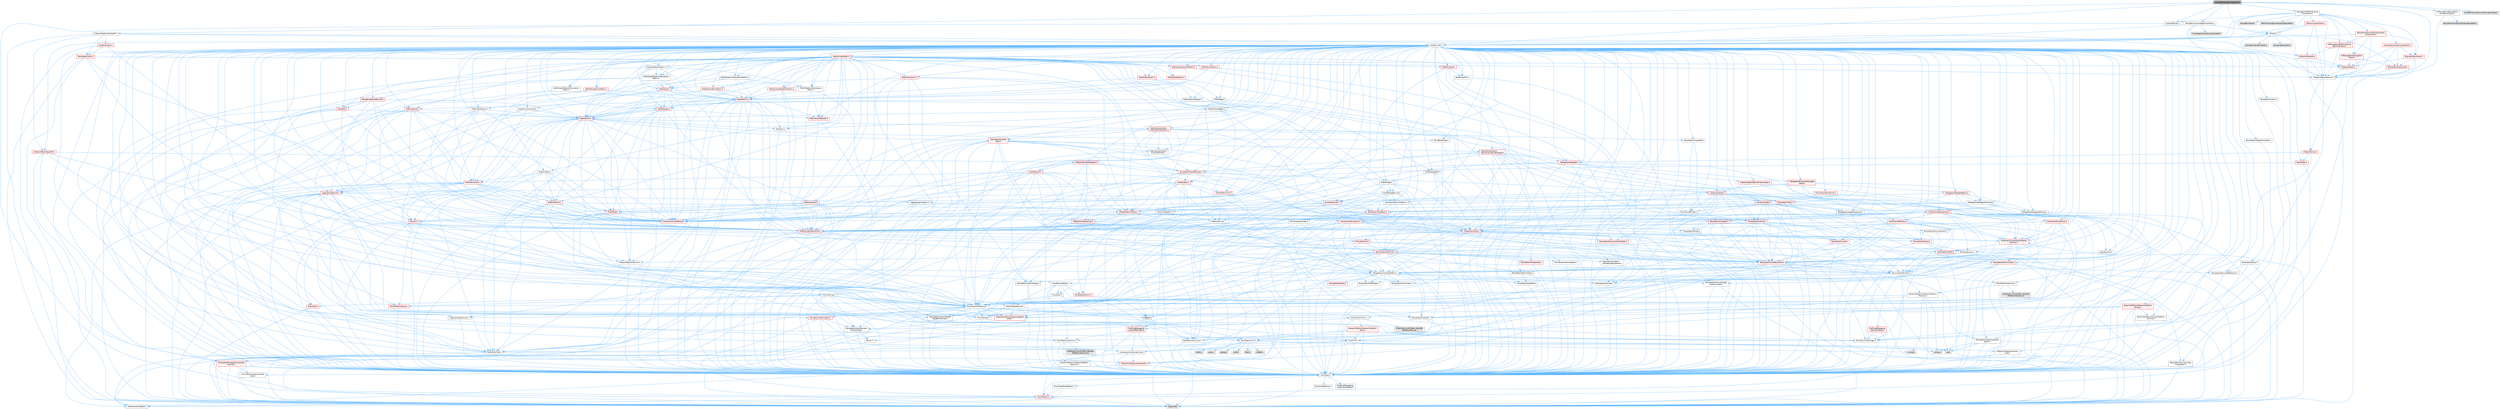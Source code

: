 digraph "CrowdFollowingComponent.h"
{
 // INTERACTIVE_SVG=YES
 // LATEX_PDF_SIZE
  bgcolor="transparent";
  edge [fontname=Helvetica,fontsize=10,labelfontname=Helvetica,labelfontsize=10];
  node [fontname=Helvetica,fontsize=10,shape=box,height=0.2,width=0.4];
  Node1 [id="Node000001",label="CrowdFollowingComponent.h",height=0.2,width=0.4,color="gray40", fillcolor="grey60", style="filled", fontcolor="black",tooltip=" "];
  Node1 -> Node2 [id="edge1_Node000001_Node000002",color="steelblue1",style="solid",tooltip=" "];
  Node2 [id="Node000002",label="CoreMinimal.h",height=0.2,width=0.4,color="grey40", fillcolor="white", style="filled",URL="$d7/d67/CoreMinimal_8h.html",tooltip=" "];
  Node2 -> Node3 [id="edge2_Node000002_Node000003",color="steelblue1",style="solid",tooltip=" "];
  Node3 [id="Node000003",label="CoreTypes.h",height=0.2,width=0.4,color="grey40", fillcolor="white", style="filled",URL="$dc/dec/CoreTypes_8h.html",tooltip=" "];
  Node3 -> Node4 [id="edge3_Node000003_Node000004",color="steelblue1",style="solid",tooltip=" "];
  Node4 [id="Node000004",label="HAL/Platform.h",height=0.2,width=0.4,color="red", fillcolor="#FFF0F0", style="filled",URL="$d9/dd0/Platform_8h.html",tooltip=" "];
  Node4 -> Node7 [id="edge4_Node000004_Node000007",color="steelblue1",style="solid",tooltip=" "];
  Node7 [id="Node000007",label="type_traits",height=0.2,width=0.4,color="grey60", fillcolor="#E0E0E0", style="filled",tooltip=" "];
  Node4 -> Node8 [id="edge5_Node000004_Node000008",color="steelblue1",style="solid",tooltip=" "];
  Node8 [id="Node000008",label="PreprocessorHelpers.h",height=0.2,width=0.4,color="grey40", fillcolor="white", style="filled",URL="$db/ddb/PreprocessorHelpers_8h.html",tooltip=" "];
  Node3 -> Node14 [id="edge6_Node000003_Node000014",color="steelblue1",style="solid",tooltip=" "];
  Node14 [id="Node000014",label="ProfilingDebugging\l/UMemoryDefines.h",height=0.2,width=0.4,color="grey40", fillcolor="white", style="filled",URL="$d2/da2/UMemoryDefines_8h.html",tooltip=" "];
  Node3 -> Node15 [id="edge7_Node000003_Node000015",color="steelblue1",style="solid",tooltip=" "];
  Node15 [id="Node000015",label="Misc/CoreMiscDefines.h",height=0.2,width=0.4,color="grey40", fillcolor="white", style="filled",URL="$da/d38/CoreMiscDefines_8h.html",tooltip=" "];
  Node15 -> Node4 [id="edge8_Node000015_Node000004",color="steelblue1",style="solid",tooltip=" "];
  Node15 -> Node8 [id="edge9_Node000015_Node000008",color="steelblue1",style="solid",tooltip=" "];
  Node3 -> Node16 [id="edge10_Node000003_Node000016",color="steelblue1",style="solid",tooltip=" "];
  Node16 [id="Node000016",label="Misc/CoreDefines.h",height=0.2,width=0.4,color="grey40", fillcolor="white", style="filled",URL="$d3/dd2/CoreDefines_8h.html",tooltip=" "];
  Node2 -> Node17 [id="edge11_Node000002_Node000017",color="steelblue1",style="solid",tooltip=" "];
  Node17 [id="Node000017",label="CoreFwd.h",height=0.2,width=0.4,color="grey40", fillcolor="white", style="filled",URL="$d1/d1e/CoreFwd_8h.html",tooltip=" "];
  Node17 -> Node3 [id="edge12_Node000017_Node000003",color="steelblue1",style="solid",tooltip=" "];
  Node17 -> Node18 [id="edge13_Node000017_Node000018",color="steelblue1",style="solid",tooltip=" "];
  Node18 [id="Node000018",label="Containers/ContainersFwd.h",height=0.2,width=0.4,color="grey40", fillcolor="white", style="filled",URL="$d4/d0a/ContainersFwd_8h.html",tooltip=" "];
  Node18 -> Node4 [id="edge14_Node000018_Node000004",color="steelblue1",style="solid",tooltip=" "];
  Node18 -> Node3 [id="edge15_Node000018_Node000003",color="steelblue1",style="solid",tooltip=" "];
  Node18 -> Node19 [id="edge16_Node000018_Node000019",color="steelblue1",style="solid",tooltip=" "];
  Node19 [id="Node000019",label="Traits/IsContiguousContainer.h",height=0.2,width=0.4,color="red", fillcolor="#FFF0F0", style="filled",URL="$d5/d3c/IsContiguousContainer_8h.html",tooltip=" "];
  Node19 -> Node3 [id="edge17_Node000019_Node000003",color="steelblue1",style="solid",tooltip=" "];
  Node19 -> Node20 [id="edge18_Node000019_Node000020",color="steelblue1",style="solid",tooltip=" "];
  Node20 [id="Node000020",label="Misc/StaticAssertComplete\lType.h",height=0.2,width=0.4,color="grey40", fillcolor="white", style="filled",URL="$d5/d4e/StaticAssertCompleteType_8h.html",tooltip=" "];
  Node17 -> Node22 [id="edge19_Node000017_Node000022",color="steelblue1",style="solid",tooltip=" "];
  Node22 [id="Node000022",label="Math/MathFwd.h",height=0.2,width=0.4,color="grey40", fillcolor="white", style="filled",URL="$d2/d10/MathFwd_8h.html",tooltip=" "];
  Node22 -> Node4 [id="edge20_Node000022_Node000004",color="steelblue1",style="solid",tooltip=" "];
  Node17 -> Node23 [id="edge21_Node000017_Node000023",color="steelblue1",style="solid",tooltip=" "];
  Node23 [id="Node000023",label="UObject/UObjectHierarchy\lFwd.h",height=0.2,width=0.4,color="grey40", fillcolor="white", style="filled",URL="$d3/d13/UObjectHierarchyFwd_8h.html",tooltip=" "];
  Node2 -> Node23 [id="edge22_Node000002_Node000023",color="steelblue1",style="solid",tooltip=" "];
  Node2 -> Node18 [id="edge23_Node000002_Node000018",color="steelblue1",style="solid",tooltip=" "];
  Node2 -> Node24 [id="edge24_Node000002_Node000024",color="steelblue1",style="solid",tooltip=" "];
  Node24 [id="Node000024",label="Misc/VarArgs.h",height=0.2,width=0.4,color="grey40", fillcolor="white", style="filled",URL="$d5/d6f/VarArgs_8h.html",tooltip=" "];
  Node24 -> Node3 [id="edge25_Node000024_Node000003",color="steelblue1",style="solid",tooltip=" "];
  Node2 -> Node25 [id="edge26_Node000002_Node000025",color="steelblue1",style="solid",tooltip=" "];
  Node25 [id="Node000025",label="Logging/LogVerbosity.h",height=0.2,width=0.4,color="grey40", fillcolor="white", style="filled",URL="$d2/d8f/LogVerbosity_8h.html",tooltip=" "];
  Node25 -> Node3 [id="edge27_Node000025_Node000003",color="steelblue1",style="solid",tooltip=" "];
  Node2 -> Node26 [id="edge28_Node000002_Node000026",color="steelblue1",style="solid",tooltip=" "];
  Node26 [id="Node000026",label="Misc/OutputDevice.h",height=0.2,width=0.4,color="grey40", fillcolor="white", style="filled",URL="$d7/d32/OutputDevice_8h.html",tooltip=" "];
  Node26 -> Node17 [id="edge29_Node000026_Node000017",color="steelblue1",style="solid",tooltip=" "];
  Node26 -> Node3 [id="edge30_Node000026_Node000003",color="steelblue1",style="solid",tooltip=" "];
  Node26 -> Node25 [id="edge31_Node000026_Node000025",color="steelblue1",style="solid",tooltip=" "];
  Node26 -> Node24 [id="edge32_Node000026_Node000024",color="steelblue1",style="solid",tooltip=" "];
  Node26 -> Node27 [id="edge33_Node000026_Node000027",color="steelblue1",style="solid",tooltip=" "];
  Node27 [id="Node000027",label="Templates/IsArrayOrRefOf\lTypeByPredicate.h",height=0.2,width=0.4,color="grey40", fillcolor="white", style="filled",URL="$d6/da1/IsArrayOrRefOfTypeByPredicate_8h.html",tooltip=" "];
  Node27 -> Node3 [id="edge34_Node000027_Node000003",color="steelblue1",style="solid",tooltip=" "];
  Node26 -> Node28 [id="edge35_Node000026_Node000028",color="steelblue1",style="solid",tooltip=" "];
  Node28 [id="Node000028",label="Templates/IsValidVariadic\lFunctionArg.h",height=0.2,width=0.4,color="grey40", fillcolor="white", style="filled",URL="$d0/dc8/IsValidVariadicFunctionArg_8h.html",tooltip=" "];
  Node28 -> Node3 [id="edge36_Node000028_Node000003",color="steelblue1",style="solid",tooltip=" "];
  Node28 -> Node29 [id="edge37_Node000028_Node000029",color="steelblue1",style="solid",tooltip=" "];
  Node29 [id="Node000029",label="IsEnum.h",height=0.2,width=0.4,color="grey40", fillcolor="white", style="filled",URL="$d4/de5/IsEnum_8h.html",tooltip=" "];
  Node28 -> Node7 [id="edge38_Node000028_Node000007",color="steelblue1",style="solid",tooltip=" "];
  Node26 -> Node30 [id="edge39_Node000026_Node000030",color="steelblue1",style="solid",tooltip=" "];
  Node30 [id="Node000030",label="Traits/IsCharEncodingCompatible\lWith.h",height=0.2,width=0.4,color="red", fillcolor="#FFF0F0", style="filled",URL="$df/dd1/IsCharEncodingCompatibleWith_8h.html",tooltip=" "];
  Node30 -> Node7 [id="edge40_Node000030_Node000007",color="steelblue1",style="solid",tooltip=" "];
  Node2 -> Node32 [id="edge41_Node000002_Node000032",color="steelblue1",style="solid",tooltip=" "];
  Node32 [id="Node000032",label="HAL/PlatformCrt.h",height=0.2,width=0.4,color="grey40", fillcolor="white", style="filled",URL="$d8/d75/PlatformCrt_8h.html",tooltip=" "];
  Node32 -> Node33 [id="edge42_Node000032_Node000033",color="steelblue1",style="solid",tooltip=" "];
  Node33 [id="Node000033",label="new",height=0.2,width=0.4,color="grey60", fillcolor="#E0E0E0", style="filled",tooltip=" "];
  Node32 -> Node34 [id="edge43_Node000032_Node000034",color="steelblue1",style="solid",tooltip=" "];
  Node34 [id="Node000034",label="wchar.h",height=0.2,width=0.4,color="grey60", fillcolor="#E0E0E0", style="filled",tooltip=" "];
  Node32 -> Node35 [id="edge44_Node000032_Node000035",color="steelblue1",style="solid",tooltip=" "];
  Node35 [id="Node000035",label="stddef.h",height=0.2,width=0.4,color="grey60", fillcolor="#E0E0E0", style="filled",tooltip=" "];
  Node32 -> Node36 [id="edge45_Node000032_Node000036",color="steelblue1",style="solid",tooltip=" "];
  Node36 [id="Node000036",label="stdlib.h",height=0.2,width=0.4,color="grey60", fillcolor="#E0E0E0", style="filled",tooltip=" "];
  Node32 -> Node37 [id="edge46_Node000032_Node000037",color="steelblue1",style="solid",tooltip=" "];
  Node37 [id="Node000037",label="stdio.h",height=0.2,width=0.4,color="grey60", fillcolor="#E0E0E0", style="filled",tooltip=" "];
  Node32 -> Node38 [id="edge47_Node000032_Node000038",color="steelblue1",style="solid",tooltip=" "];
  Node38 [id="Node000038",label="stdarg.h",height=0.2,width=0.4,color="grey60", fillcolor="#E0E0E0", style="filled",tooltip=" "];
  Node32 -> Node39 [id="edge48_Node000032_Node000039",color="steelblue1",style="solid",tooltip=" "];
  Node39 [id="Node000039",label="math.h",height=0.2,width=0.4,color="grey60", fillcolor="#E0E0E0", style="filled",tooltip=" "];
  Node32 -> Node40 [id="edge49_Node000032_Node000040",color="steelblue1",style="solid",tooltip=" "];
  Node40 [id="Node000040",label="float.h",height=0.2,width=0.4,color="grey60", fillcolor="#E0E0E0", style="filled",tooltip=" "];
  Node32 -> Node41 [id="edge50_Node000032_Node000041",color="steelblue1",style="solid",tooltip=" "];
  Node41 [id="Node000041",label="string.h",height=0.2,width=0.4,color="grey60", fillcolor="#E0E0E0", style="filled",tooltip=" "];
  Node2 -> Node42 [id="edge51_Node000002_Node000042",color="steelblue1",style="solid",tooltip=" "];
  Node42 [id="Node000042",label="HAL/PlatformMisc.h",height=0.2,width=0.4,color="grey40", fillcolor="white", style="filled",URL="$d0/df5/PlatformMisc_8h.html",tooltip=" "];
  Node42 -> Node3 [id="edge52_Node000042_Node000003",color="steelblue1",style="solid",tooltip=" "];
  Node42 -> Node43 [id="edge53_Node000042_Node000043",color="steelblue1",style="solid",tooltip=" "];
  Node43 [id="Node000043",label="GenericPlatform/GenericPlatform\lMisc.h",height=0.2,width=0.4,color="red", fillcolor="#FFF0F0", style="filled",URL="$db/d9a/GenericPlatformMisc_8h.html",tooltip=" "];
  Node43 -> Node17 [id="edge54_Node000043_Node000017",color="steelblue1",style="solid",tooltip=" "];
  Node43 -> Node3 [id="edge55_Node000043_Node000003",color="steelblue1",style="solid",tooltip=" "];
  Node43 -> Node32 [id="edge56_Node000043_Node000032",color="steelblue1",style="solid",tooltip=" "];
  Node43 -> Node47 [id="edge57_Node000043_Node000047",color="steelblue1",style="solid",tooltip=" "];
  Node47 [id="Node000047",label="Math/NumericLimits.h",height=0.2,width=0.4,color="grey40", fillcolor="white", style="filled",URL="$df/d1b/NumericLimits_8h.html",tooltip=" "];
  Node47 -> Node3 [id="edge58_Node000047_Node000003",color="steelblue1",style="solid",tooltip=" "];
  Node43 -> Node49 [id="edge59_Node000043_Node000049",color="steelblue1",style="solid",tooltip=" "];
  Node49 [id="Node000049",label="Misc/EnumClassFlags.h",height=0.2,width=0.4,color="grey40", fillcolor="white", style="filled",URL="$d8/de7/EnumClassFlags_8h.html",tooltip=" "];
  Node42 -> Node52 [id="edge60_Node000042_Node000052",color="steelblue1",style="solid",tooltip=" "];
  Node52 [id="Node000052",label="COMPILED_PLATFORM_HEADER\l(PlatformMisc.h)",height=0.2,width=0.4,color="grey60", fillcolor="#E0E0E0", style="filled",tooltip=" "];
  Node42 -> Node53 [id="edge61_Node000042_Node000053",color="steelblue1",style="solid",tooltip=" "];
  Node53 [id="Node000053",label="ProfilingDebugging\l/CpuProfilerTrace.h",height=0.2,width=0.4,color="red", fillcolor="#FFF0F0", style="filled",URL="$da/dcb/CpuProfilerTrace_8h.html",tooltip=" "];
  Node53 -> Node3 [id="edge62_Node000053_Node000003",color="steelblue1",style="solid",tooltip=" "];
  Node53 -> Node18 [id="edge63_Node000053_Node000018",color="steelblue1",style="solid",tooltip=" "];
  Node53 -> Node54 [id="edge64_Node000053_Node000054",color="steelblue1",style="solid",tooltip=" "];
  Node54 [id="Node000054",label="HAL/PlatformAtomics.h",height=0.2,width=0.4,color="grey40", fillcolor="white", style="filled",URL="$d3/d36/PlatformAtomics_8h.html",tooltip=" "];
  Node54 -> Node3 [id="edge65_Node000054_Node000003",color="steelblue1",style="solid",tooltip=" "];
  Node54 -> Node55 [id="edge66_Node000054_Node000055",color="steelblue1",style="solid",tooltip=" "];
  Node55 [id="Node000055",label="GenericPlatform/GenericPlatform\lAtomics.h",height=0.2,width=0.4,color="grey40", fillcolor="white", style="filled",URL="$da/d72/GenericPlatformAtomics_8h.html",tooltip=" "];
  Node55 -> Node3 [id="edge67_Node000055_Node000003",color="steelblue1",style="solid",tooltip=" "];
  Node54 -> Node56 [id="edge68_Node000054_Node000056",color="steelblue1",style="solid",tooltip=" "];
  Node56 [id="Node000056",label="COMPILED_PLATFORM_HEADER\l(PlatformAtomics.h)",height=0.2,width=0.4,color="grey60", fillcolor="#E0E0E0", style="filled",tooltip=" "];
  Node53 -> Node8 [id="edge69_Node000053_Node000008",color="steelblue1",style="solid",tooltip=" "];
  Node2 -> Node61 [id="edge70_Node000002_Node000061",color="steelblue1",style="solid",tooltip=" "];
  Node61 [id="Node000061",label="Misc/AssertionMacros.h",height=0.2,width=0.4,color="grey40", fillcolor="white", style="filled",URL="$d0/dfa/AssertionMacros_8h.html",tooltip=" "];
  Node61 -> Node3 [id="edge71_Node000061_Node000003",color="steelblue1",style="solid",tooltip=" "];
  Node61 -> Node4 [id="edge72_Node000061_Node000004",color="steelblue1",style="solid",tooltip=" "];
  Node61 -> Node42 [id="edge73_Node000061_Node000042",color="steelblue1",style="solid",tooltip=" "];
  Node61 -> Node8 [id="edge74_Node000061_Node000008",color="steelblue1",style="solid",tooltip=" "];
  Node61 -> Node62 [id="edge75_Node000061_Node000062",color="steelblue1",style="solid",tooltip=" "];
  Node62 [id="Node000062",label="Templates/EnableIf.h",height=0.2,width=0.4,color="grey40", fillcolor="white", style="filled",URL="$d7/d60/EnableIf_8h.html",tooltip=" "];
  Node62 -> Node3 [id="edge76_Node000062_Node000003",color="steelblue1",style="solid",tooltip=" "];
  Node61 -> Node27 [id="edge77_Node000061_Node000027",color="steelblue1",style="solid",tooltip=" "];
  Node61 -> Node28 [id="edge78_Node000061_Node000028",color="steelblue1",style="solid",tooltip=" "];
  Node61 -> Node30 [id="edge79_Node000061_Node000030",color="steelblue1",style="solid",tooltip=" "];
  Node61 -> Node24 [id="edge80_Node000061_Node000024",color="steelblue1",style="solid",tooltip=" "];
  Node61 -> Node63 [id="edge81_Node000061_Node000063",color="steelblue1",style="solid",tooltip=" "];
  Node63 [id="Node000063",label="String/FormatStringSan.h",height=0.2,width=0.4,color="red", fillcolor="#FFF0F0", style="filled",URL="$d3/d8b/FormatStringSan_8h.html",tooltip=" "];
  Node63 -> Node7 [id="edge82_Node000063_Node000007",color="steelblue1",style="solid",tooltip=" "];
  Node63 -> Node3 [id="edge83_Node000063_Node000003",color="steelblue1",style="solid",tooltip=" "];
  Node63 -> Node28 [id="edge84_Node000063_Node000028",color="steelblue1",style="solid",tooltip=" "];
  Node63 -> Node18 [id="edge85_Node000063_Node000018",color="steelblue1",style="solid",tooltip=" "];
  Node61 -> Node69 [id="edge86_Node000061_Node000069",color="steelblue1",style="solid",tooltip=" "];
  Node69 [id="Node000069",label="atomic",height=0.2,width=0.4,color="grey60", fillcolor="#E0E0E0", style="filled",tooltip=" "];
  Node2 -> Node70 [id="edge87_Node000002_Node000070",color="steelblue1",style="solid",tooltip=" "];
  Node70 [id="Node000070",label="Templates/IsPointer.h",height=0.2,width=0.4,color="grey40", fillcolor="white", style="filled",URL="$d7/d05/IsPointer_8h.html",tooltip=" "];
  Node70 -> Node3 [id="edge88_Node000070_Node000003",color="steelblue1",style="solid",tooltip=" "];
  Node2 -> Node71 [id="edge89_Node000002_Node000071",color="steelblue1",style="solid",tooltip=" "];
  Node71 [id="Node000071",label="HAL/PlatformMemory.h",height=0.2,width=0.4,color="grey40", fillcolor="white", style="filled",URL="$de/d68/PlatformMemory_8h.html",tooltip=" "];
  Node71 -> Node3 [id="edge90_Node000071_Node000003",color="steelblue1",style="solid",tooltip=" "];
  Node71 -> Node72 [id="edge91_Node000071_Node000072",color="steelblue1",style="solid",tooltip=" "];
  Node72 [id="Node000072",label="GenericPlatform/GenericPlatform\lMemory.h",height=0.2,width=0.4,color="grey40", fillcolor="white", style="filled",URL="$dd/d22/GenericPlatformMemory_8h.html",tooltip=" "];
  Node72 -> Node17 [id="edge92_Node000072_Node000017",color="steelblue1",style="solid",tooltip=" "];
  Node72 -> Node3 [id="edge93_Node000072_Node000003",color="steelblue1",style="solid",tooltip=" "];
  Node72 -> Node73 [id="edge94_Node000072_Node000073",color="steelblue1",style="solid",tooltip=" "];
  Node73 [id="Node000073",label="HAL/PlatformString.h",height=0.2,width=0.4,color="red", fillcolor="#FFF0F0", style="filled",URL="$db/db5/PlatformString_8h.html",tooltip=" "];
  Node73 -> Node3 [id="edge95_Node000073_Node000003",color="steelblue1",style="solid",tooltip=" "];
  Node72 -> Node41 [id="edge96_Node000072_Node000041",color="steelblue1",style="solid",tooltip=" "];
  Node72 -> Node34 [id="edge97_Node000072_Node000034",color="steelblue1",style="solid",tooltip=" "];
  Node71 -> Node75 [id="edge98_Node000071_Node000075",color="steelblue1",style="solid",tooltip=" "];
  Node75 [id="Node000075",label="COMPILED_PLATFORM_HEADER\l(PlatformMemory.h)",height=0.2,width=0.4,color="grey60", fillcolor="#E0E0E0", style="filled",tooltip=" "];
  Node2 -> Node54 [id="edge99_Node000002_Node000054",color="steelblue1",style="solid",tooltip=" "];
  Node2 -> Node76 [id="edge100_Node000002_Node000076",color="steelblue1",style="solid",tooltip=" "];
  Node76 [id="Node000076",label="Misc/Exec.h",height=0.2,width=0.4,color="grey40", fillcolor="white", style="filled",URL="$de/ddb/Exec_8h.html",tooltip=" "];
  Node76 -> Node3 [id="edge101_Node000076_Node000003",color="steelblue1",style="solid",tooltip=" "];
  Node76 -> Node61 [id="edge102_Node000076_Node000061",color="steelblue1",style="solid",tooltip=" "];
  Node2 -> Node77 [id="edge103_Node000002_Node000077",color="steelblue1",style="solid",tooltip=" "];
  Node77 [id="Node000077",label="HAL/MemoryBase.h",height=0.2,width=0.4,color="grey40", fillcolor="white", style="filled",URL="$d6/d9f/MemoryBase_8h.html",tooltip=" "];
  Node77 -> Node3 [id="edge104_Node000077_Node000003",color="steelblue1",style="solid",tooltip=" "];
  Node77 -> Node54 [id="edge105_Node000077_Node000054",color="steelblue1",style="solid",tooltip=" "];
  Node77 -> Node32 [id="edge106_Node000077_Node000032",color="steelblue1",style="solid",tooltip=" "];
  Node77 -> Node76 [id="edge107_Node000077_Node000076",color="steelblue1",style="solid",tooltip=" "];
  Node77 -> Node26 [id="edge108_Node000077_Node000026",color="steelblue1",style="solid",tooltip=" "];
  Node77 -> Node78 [id="edge109_Node000077_Node000078",color="steelblue1",style="solid",tooltip=" "];
  Node78 [id="Node000078",label="Templates/Atomic.h",height=0.2,width=0.4,color="red", fillcolor="#FFF0F0", style="filled",URL="$d3/d91/Atomic_8h.html",tooltip=" "];
  Node78 -> Node69 [id="edge110_Node000078_Node000069",color="steelblue1",style="solid",tooltip=" "];
  Node2 -> Node87 [id="edge111_Node000002_Node000087",color="steelblue1",style="solid",tooltip=" "];
  Node87 [id="Node000087",label="HAL/UnrealMemory.h",height=0.2,width=0.4,color="grey40", fillcolor="white", style="filled",URL="$d9/d96/UnrealMemory_8h.html",tooltip=" "];
  Node87 -> Node3 [id="edge112_Node000087_Node000003",color="steelblue1",style="solid",tooltip=" "];
  Node87 -> Node72 [id="edge113_Node000087_Node000072",color="steelblue1",style="solid",tooltip=" "];
  Node87 -> Node77 [id="edge114_Node000087_Node000077",color="steelblue1",style="solid",tooltip=" "];
  Node87 -> Node71 [id="edge115_Node000087_Node000071",color="steelblue1",style="solid",tooltip=" "];
  Node87 -> Node88 [id="edge116_Node000087_Node000088",color="steelblue1",style="solid",tooltip=" "];
  Node88 [id="Node000088",label="ProfilingDebugging\l/MemoryTrace.h",height=0.2,width=0.4,color="red", fillcolor="#FFF0F0", style="filled",URL="$da/dd7/MemoryTrace_8h.html",tooltip=" "];
  Node88 -> Node4 [id="edge117_Node000088_Node000004",color="steelblue1",style="solid",tooltip=" "];
  Node88 -> Node49 [id="edge118_Node000088_Node000049",color="steelblue1",style="solid",tooltip=" "];
  Node87 -> Node70 [id="edge119_Node000087_Node000070",color="steelblue1",style="solid",tooltip=" "];
  Node2 -> Node89 [id="edge120_Node000002_Node000089",color="steelblue1",style="solid",tooltip=" "];
  Node89 [id="Node000089",label="Templates/IsArithmetic.h",height=0.2,width=0.4,color="grey40", fillcolor="white", style="filled",URL="$d2/d5d/IsArithmetic_8h.html",tooltip=" "];
  Node89 -> Node3 [id="edge121_Node000089_Node000003",color="steelblue1",style="solid",tooltip=" "];
  Node2 -> Node83 [id="edge122_Node000002_Node000083",color="steelblue1",style="solid",tooltip=" "];
  Node83 [id="Node000083",label="Templates/AndOrNot.h",height=0.2,width=0.4,color="grey40", fillcolor="white", style="filled",URL="$db/d0a/AndOrNot_8h.html",tooltip=" "];
  Node83 -> Node3 [id="edge123_Node000083_Node000003",color="steelblue1",style="solid",tooltip=" "];
  Node2 -> Node90 [id="edge124_Node000002_Node000090",color="steelblue1",style="solid",tooltip=" "];
  Node90 [id="Node000090",label="Templates/IsPODType.h",height=0.2,width=0.4,color="grey40", fillcolor="white", style="filled",URL="$d7/db1/IsPODType_8h.html",tooltip=" "];
  Node90 -> Node3 [id="edge125_Node000090_Node000003",color="steelblue1",style="solid",tooltip=" "];
  Node2 -> Node91 [id="edge126_Node000002_Node000091",color="steelblue1",style="solid",tooltip=" "];
  Node91 [id="Node000091",label="Templates/IsUECoreType.h",height=0.2,width=0.4,color="grey40", fillcolor="white", style="filled",URL="$d1/db8/IsUECoreType_8h.html",tooltip=" "];
  Node91 -> Node3 [id="edge127_Node000091_Node000003",color="steelblue1",style="solid",tooltip=" "];
  Node91 -> Node7 [id="edge128_Node000091_Node000007",color="steelblue1",style="solid",tooltip=" "];
  Node2 -> Node84 [id="edge129_Node000002_Node000084",color="steelblue1",style="solid",tooltip=" "];
  Node84 [id="Node000084",label="Templates/IsTriviallyCopy\lConstructible.h",height=0.2,width=0.4,color="grey40", fillcolor="white", style="filled",URL="$d3/d78/IsTriviallyCopyConstructible_8h.html",tooltip=" "];
  Node84 -> Node3 [id="edge130_Node000084_Node000003",color="steelblue1",style="solid",tooltip=" "];
  Node84 -> Node7 [id="edge131_Node000084_Node000007",color="steelblue1",style="solid",tooltip=" "];
  Node2 -> Node92 [id="edge132_Node000002_Node000092",color="steelblue1",style="solid",tooltip=" "];
  Node92 [id="Node000092",label="Templates/UnrealTypeTraits.h",height=0.2,width=0.4,color="grey40", fillcolor="white", style="filled",URL="$d2/d2d/UnrealTypeTraits_8h.html",tooltip=" "];
  Node92 -> Node3 [id="edge133_Node000092_Node000003",color="steelblue1",style="solid",tooltip=" "];
  Node92 -> Node70 [id="edge134_Node000092_Node000070",color="steelblue1",style="solid",tooltip=" "];
  Node92 -> Node61 [id="edge135_Node000092_Node000061",color="steelblue1",style="solid",tooltip=" "];
  Node92 -> Node83 [id="edge136_Node000092_Node000083",color="steelblue1",style="solid",tooltip=" "];
  Node92 -> Node62 [id="edge137_Node000092_Node000062",color="steelblue1",style="solid",tooltip=" "];
  Node92 -> Node89 [id="edge138_Node000092_Node000089",color="steelblue1",style="solid",tooltip=" "];
  Node92 -> Node29 [id="edge139_Node000092_Node000029",color="steelblue1",style="solid",tooltip=" "];
  Node92 -> Node93 [id="edge140_Node000092_Node000093",color="steelblue1",style="solid",tooltip=" "];
  Node93 [id="Node000093",label="Templates/Models.h",height=0.2,width=0.4,color="red", fillcolor="#FFF0F0", style="filled",URL="$d3/d0c/Models_8h.html",tooltip=" "];
  Node92 -> Node90 [id="edge141_Node000092_Node000090",color="steelblue1",style="solid",tooltip=" "];
  Node92 -> Node91 [id="edge142_Node000092_Node000091",color="steelblue1",style="solid",tooltip=" "];
  Node92 -> Node84 [id="edge143_Node000092_Node000084",color="steelblue1",style="solid",tooltip=" "];
  Node2 -> Node62 [id="edge144_Node000002_Node000062",color="steelblue1",style="solid",tooltip=" "];
  Node2 -> Node94 [id="edge145_Node000002_Node000094",color="steelblue1",style="solid",tooltip=" "];
  Node94 [id="Node000094",label="Templates/RemoveReference.h",height=0.2,width=0.4,color="grey40", fillcolor="white", style="filled",URL="$da/dbe/RemoveReference_8h.html",tooltip=" "];
  Node94 -> Node3 [id="edge146_Node000094_Node000003",color="steelblue1",style="solid",tooltip=" "];
  Node2 -> Node95 [id="edge147_Node000002_Node000095",color="steelblue1",style="solid",tooltip=" "];
  Node95 [id="Node000095",label="Templates/IntegralConstant.h",height=0.2,width=0.4,color="grey40", fillcolor="white", style="filled",URL="$db/d1b/IntegralConstant_8h.html",tooltip=" "];
  Node95 -> Node3 [id="edge148_Node000095_Node000003",color="steelblue1",style="solid",tooltip=" "];
  Node2 -> Node96 [id="edge149_Node000002_Node000096",color="steelblue1",style="solid",tooltip=" "];
  Node96 [id="Node000096",label="Templates/IsClass.h",height=0.2,width=0.4,color="grey40", fillcolor="white", style="filled",URL="$db/dcb/IsClass_8h.html",tooltip=" "];
  Node96 -> Node3 [id="edge150_Node000096_Node000003",color="steelblue1",style="solid",tooltip=" "];
  Node2 -> Node97 [id="edge151_Node000002_Node000097",color="steelblue1",style="solid",tooltip=" "];
  Node97 [id="Node000097",label="Templates/TypeCompatible\lBytes.h",height=0.2,width=0.4,color="grey40", fillcolor="white", style="filled",URL="$df/d0a/TypeCompatibleBytes_8h.html",tooltip=" "];
  Node97 -> Node3 [id="edge152_Node000097_Node000003",color="steelblue1",style="solid",tooltip=" "];
  Node97 -> Node41 [id="edge153_Node000097_Node000041",color="steelblue1",style="solid",tooltip=" "];
  Node97 -> Node33 [id="edge154_Node000097_Node000033",color="steelblue1",style="solid",tooltip=" "];
  Node97 -> Node7 [id="edge155_Node000097_Node000007",color="steelblue1",style="solid",tooltip=" "];
  Node2 -> Node19 [id="edge156_Node000002_Node000019",color="steelblue1",style="solid",tooltip=" "];
  Node2 -> Node98 [id="edge157_Node000002_Node000098",color="steelblue1",style="solid",tooltip=" "];
  Node98 [id="Node000098",label="Templates/UnrealTemplate.h",height=0.2,width=0.4,color="red", fillcolor="#FFF0F0", style="filled",URL="$d4/d24/UnrealTemplate_8h.html",tooltip=" "];
  Node98 -> Node3 [id="edge158_Node000098_Node000003",color="steelblue1",style="solid",tooltip=" "];
  Node98 -> Node70 [id="edge159_Node000098_Node000070",color="steelblue1",style="solid",tooltip=" "];
  Node98 -> Node87 [id="edge160_Node000098_Node000087",color="steelblue1",style="solid",tooltip=" "];
  Node98 -> Node92 [id="edge161_Node000098_Node000092",color="steelblue1",style="solid",tooltip=" "];
  Node98 -> Node94 [id="edge162_Node000098_Node000094",color="steelblue1",style="solid",tooltip=" "];
  Node98 -> Node97 [id="edge163_Node000098_Node000097",color="steelblue1",style="solid",tooltip=" "];
  Node98 -> Node19 [id="edge164_Node000098_Node000019",color="steelblue1",style="solid",tooltip=" "];
  Node98 -> Node7 [id="edge165_Node000098_Node000007",color="steelblue1",style="solid",tooltip=" "];
  Node2 -> Node47 [id="edge166_Node000002_Node000047",color="steelblue1",style="solid",tooltip=" "];
  Node2 -> Node102 [id="edge167_Node000002_Node000102",color="steelblue1",style="solid",tooltip=" "];
  Node102 [id="Node000102",label="HAL/PlatformMath.h",height=0.2,width=0.4,color="red", fillcolor="#FFF0F0", style="filled",URL="$dc/d53/PlatformMath_8h.html",tooltip=" "];
  Node102 -> Node3 [id="edge168_Node000102_Node000003",color="steelblue1",style="solid",tooltip=" "];
  Node2 -> Node85 [id="edge169_Node000002_Node000085",color="steelblue1",style="solid",tooltip=" "];
  Node85 [id="Node000085",label="Templates/IsTriviallyCopy\lAssignable.h",height=0.2,width=0.4,color="grey40", fillcolor="white", style="filled",URL="$d2/df2/IsTriviallyCopyAssignable_8h.html",tooltip=" "];
  Node85 -> Node3 [id="edge170_Node000085_Node000003",color="steelblue1",style="solid",tooltip=" "];
  Node85 -> Node7 [id="edge171_Node000085_Node000007",color="steelblue1",style="solid",tooltip=" "];
  Node2 -> Node110 [id="edge172_Node000002_Node000110",color="steelblue1",style="solid",tooltip=" "];
  Node110 [id="Node000110",label="Templates/MemoryOps.h",height=0.2,width=0.4,color="red", fillcolor="#FFF0F0", style="filled",URL="$db/dea/MemoryOps_8h.html",tooltip=" "];
  Node110 -> Node3 [id="edge173_Node000110_Node000003",color="steelblue1",style="solid",tooltip=" "];
  Node110 -> Node87 [id="edge174_Node000110_Node000087",color="steelblue1",style="solid",tooltip=" "];
  Node110 -> Node85 [id="edge175_Node000110_Node000085",color="steelblue1",style="solid",tooltip=" "];
  Node110 -> Node84 [id="edge176_Node000110_Node000084",color="steelblue1",style="solid",tooltip=" "];
  Node110 -> Node92 [id="edge177_Node000110_Node000092",color="steelblue1",style="solid",tooltip=" "];
  Node110 -> Node33 [id="edge178_Node000110_Node000033",color="steelblue1",style="solid",tooltip=" "];
  Node110 -> Node7 [id="edge179_Node000110_Node000007",color="steelblue1",style="solid",tooltip=" "];
  Node2 -> Node111 [id="edge180_Node000002_Node000111",color="steelblue1",style="solid",tooltip=" "];
  Node111 [id="Node000111",label="Containers/ContainerAllocation\lPolicies.h",height=0.2,width=0.4,color="red", fillcolor="#FFF0F0", style="filled",URL="$d7/dff/ContainerAllocationPolicies_8h.html",tooltip=" "];
  Node111 -> Node3 [id="edge181_Node000111_Node000003",color="steelblue1",style="solid",tooltip=" "];
  Node111 -> Node111 [id="edge182_Node000111_Node000111",color="steelblue1",style="solid",tooltip=" "];
  Node111 -> Node102 [id="edge183_Node000111_Node000102",color="steelblue1",style="solid",tooltip=" "];
  Node111 -> Node87 [id="edge184_Node000111_Node000087",color="steelblue1",style="solid",tooltip=" "];
  Node111 -> Node47 [id="edge185_Node000111_Node000047",color="steelblue1",style="solid",tooltip=" "];
  Node111 -> Node61 [id="edge186_Node000111_Node000061",color="steelblue1",style="solid",tooltip=" "];
  Node111 -> Node110 [id="edge187_Node000111_Node000110",color="steelblue1",style="solid",tooltip=" "];
  Node111 -> Node97 [id="edge188_Node000111_Node000097",color="steelblue1",style="solid",tooltip=" "];
  Node111 -> Node7 [id="edge189_Node000111_Node000007",color="steelblue1",style="solid",tooltip=" "];
  Node2 -> Node114 [id="edge190_Node000002_Node000114",color="steelblue1",style="solid",tooltip=" "];
  Node114 [id="Node000114",label="Templates/IsEnumClass.h",height=0.2,width=0.4,color="grey40", fillcolor="white", style="filled",URL="$d7/d15/IsEnumClass_8h.html",tooltip=" "];
  Node114 -> Node3 [id="edge191_Node000114_Node000003",color="steelblue1",style="solid",tooltip=" "];
  Node114 -> Node83 [id="edge192_Node000114_Node000083",color="steelblue1",style="solid",tooltip=" "];
  Node2 -> Node115 [id="edge193_Node000002_Node000115",color="steelblue1",style="solid",tooltip=" "];
  Node115 [id="Node000115",label="HAL/PlatformProperties.h",height=0.2,width=0.4,color="red", fillcolor="#FFF0F0", style="filled",URL="$d9/db0/PlatformProperties_8h.html",tooltip=" "];
  Node115 -> Node3 [id="edge194_Node000115_Node000003",color="steelblue1",style="solid",tooltip=" "];
  Node2 -> Node118 [id="edge195_Node000002_Node000118",color="steelblue1",style="solid",tooltip=" "];
  Node118 [id="Node000118",label="Misc/EngineVersionBase.h",height=0.2,width=0.4,color="grey40", fillcolor="white", style="filled",URL="$d5/d2b/EngineVersionBase_8h.html",tooltip=" "];
  Node118 -> Node3 [id="edge196_Node000118_Node000003",color="steelblue1",style="solid",tooltip=" "];
  Node2 -> Node119 [id="edge197_Node000002_Node000119",color="steelblue1",style="solid",tooltip=" "];
  Node119 [id="Node000119",label="Internationalization\l/TextNamespaceFwd.h",height=0.2,width=0.4,color="grey40", fillcolor="white", style="filled",URL="$d8/d97/TextNamespaceFwd_8h.html",tooltip=" "];
  Node119 -> Node3 [id="edge198_Node000119_Node000003",color="steelblue1",style="solid",tooltip=" "];
  Node2 -> Node120 [id="edge199_Node000002_Node000120",color="steelblue1",style="solid",tooltip=" "];
  Node120 [id="Node000120",label="Serialization/Archive.h",height=0.2,width=0.4,color="red", fillcolor="#FFF0F0", style="filled",URL="$d7/d3b/Archive_8h.html",tooltip=" "];
  Node120 -> Node17 [id="edge200_Node000120_Node000017",color="steelblue1",style="solid",tooltip=" "];
  Node120 -> Node3 [id="edge201_Node000120_Node000003",color="steelblue1",style="solid",tooltip=" "];
  Node120 -> Node115 [id="edge202_Node000120_Node000115",color="steelblue1",style="solid",tooltip=" "];
  Node120 -> Node119 [id="edge203_Node000120_Node000119",color="steelblue1",style="solid",tooltip=" "];
  Node120 -> Node22 [id="edge204_Node000120_Node000022",color="steelblue1",style="solid",tooltip=" "];
  Node120 -> Node61 [id="edge205_Node000120_Node000061",color="steelblue1",style="solid",tooltip=" "];
  Node120 -> Node118 [id="edge206_Node000120_Node000118",color="steelblue1",style="solid",tooltip=" "];
  Node120 -> Node24 [id="edge207_Node000120_Node000024",color="steelblue1",style="solid",tooltip=" "];
  Node120 -> Node62 [id="edge208_Node000120_Node000062",color="steelblue1",style="solid",tooltip=" "];
  Node120 -> Node27 [id="edge209_Node000120_Node000027",color="steelblue1",style="solid",tooltip=" "];
  Node120 -> Node114 [id="edge210_Node000120_Node000114",color="steelblue1",style="solid",tooltip=" "];
  Node120 -> Node28 [id="edge211_Node000120_Node000028",color="steelblue1",style="solid",tooltip=" "];
  Node120 -> Node98 [id="edge212_Node000120_Node000098",color="steelblue1",style="solid",tooltip=" "];
  Node120 -> Node30 [id="edge213_Node000120_Node000030",color="steelblue1",style="solid",tooltip=" "];
  Node120 -> Node123 [id="edge214_Node000120_Node000123",color="steelblue1",style="solid",tooltip=" "];
  Node123 [id="Node000123",label="UObject/ObjectVersion.h",height=0.2,width=0.4,color="grey40", fillcolor="white", style="filled",URL="$da/d63/ObjectVersion_8h.html",tooltip=" "];
  Node123 -> Node3 [id="edge215_Node000123_Node000003",color="steelblue1",style="solid",tooltip=" "];
  Node2 -> Node124 [id="edge216_Node000002_Node000124",color="steelblue1",style="solid",tooltip=" "];
  Node124 [id="Node000124",label="Templates/Less.h",height=0.2,width=0.4,color="grey40", fillcolor="white", style="filled",URL="$de/dc8/Less_8h.html",tooltip=" "];
  Node124 -> Node3 [id="edge217_Node000124_Node000003",color="steelblue1",style="solid",tooltip=" "];
  Node124 -> Node98 [id="edge218_Node000124_Node000098",color="steelblue1",style="solid",tooltip=" "];
  Node2 -> Node125 [id="edge219_Node000002_Node000125",color="steelblue1",style="solid",tooltip=" "];
  Node125 [id="Node000125",label="Templates/Sorting.h",height=0.2,width=0.4,color="red", fillcolor="#FFF0F0", style="filled",URL="$d3/d9e/Sorting_8h.html",tooltip=" "];
  Node125 -> Node3 [id="edge220_Node000125_Node000003",color="steelblue1",style="solid",tooltip=" "];
  Node125 -> Node102 [id="edge221_Node000125_Node000102",color="steelblue1",style="solid",tooltip=" "];
  Node125 -> Node124 [id="edge222_Node000125_Node000124",color="steelblue1",style="solid",tooltip=" "];
  Node2 -> Node136 [id="edge223_Node000002_Node000136",color="steelblue1",style="solid",tooltip=" "];
  Node136 [id="Node000136",label="Misc/Char.h",height=0.2,width=0.4,color="red", fillcolor="#FFF0F0", style="filled",URL="$d0/d58/Char_8h.html",tooltip=" "];
  Node136 -> Node3 [id="edge224_Node000136_Node000003",color="steelblue1",style="solid",tooltip=" "];
  Node136 -> Node7 [id="edge225_Node000136_Node000007",color="steelblue1",style="solid",tooltip=" "];
  Node2 -> Node139 [id="edge226_Node000002_Node000139",color="steelblue1",style="solid",tooltip=" "];
  Node139 [id="Node000139",label="GenericPlatform/GenericPlatform\lStricmp.h",height=0.2,width=0.4,color="grey40", fillcolor="white", style="filled",URL="$d2/d86/GenericPlatformStricmp_8h.html",tooltip=" "];
  Node139 -> Node3 [id="edge227_Node000139_Node000003",color="steelblue1",style="solid",tooltip=" "];
  Node2 -> Node140 [id="edge228_Node000002_Node000140",color="steelblue1",style="solid",tooltip=" "];
  Node140 [id="Node000140",label="GenericPlatform/GenericPlatform\lString.h",height=0.2,width=0.4,color="red", fillcolor="#FFF0F0", style="filled",URL="$dd/d20/GenericPlatformString_8h.html",tooltip=" "];
  Node140 -> Node3 [id="edge229_Node000140_Node000003",color="steelblue1",style="solid",tooltip=" "];
  Node140 -> Node139 [id="edge230_Node000140_Node000139",color="steelblue1",style="solid",tooltip=" "];
  Node140 -> Node62 [id="edge231_Node000140_Node000062",color="steelblue1",style="solid",tooltip=" "];
  Node140 -> Node30 [id="edge232_Node000140_Node000030",color="steelblue1",style="solid",tooltip=" "];
  Node140 -> Node7 [id="edge233_Node000140_Node000007",color="steelblue1",style="solid",tooltip=" "];
  Node2 -> Node73 [id="edge234_Node000002_Node000073",color="steelblue1",style="solid",tooltip=" "];
  Node2 -> Node143 [id="edge235_Node000002_Node000143",color="steelblue1",style="solid",tooltip=" "];
  Node143 [id="Node000143",label="Misc/CString.h",height=0.2,width=0.4,color="grey40", fillcolor="white", style="filled",URL="$d2/d49/CString_8h.html",tooltip=" "];
  Node143 -> Node3 [id="edge236_Node000143_Node000003",color="steelblue1",style="solid",tooltip=" "];
  Node143 -> Node32 [id="edge237_Node000143_Node000032",color="steelblue1",style="solid",tooltip=" "];
  Node143 -> Node73 [id="edge238_Node000143_Node000073",color="steelblue1",style="solid",tooltip=" "];
  Node143 -> Node61 [id="edge239_Node000143_Node000061",color="steelblue1",style="solid",tooltip=" "];
  Node143 -> Node136 [id="edge240_Node000143_Node000136",color="steelblue1",style="solid",tooltip=" "];
  Node143 -> Node24 [id="edge241_Node000143_Node000024",color="steelblue1",style="solid",tooltip=" "];
  Node143 -> Node27 [id="edge242_Node000143_Node000027",color="steelblue1",style="solid",tooltip=" "];
  Node143 -> Node28 [id="edge243_Node000143_Node000028",color="steelblue1",style="solid",tooltip=" "];
  Node143 -> Node30 [id="edge244_Node000143_Node000030",color="steelblue1",style="solid",tooltip=" "];
  Node2 -> Node144 [id="edge245_Node000002_Node000144",color="steelblue1",style="solid",tooltip=" "];
  Node144 [id="Node000144",label="Misc/Crc.h",height=0.2,width=0.4,color="red", fillcolor="#FFF0F0", style="filled",URL="$d4/dd2/Crc_8h.html",tooltip=" "];
  Node144 -> Node3 [id="edge246_Node000144_Node000003",color="steelblue1",style="solid",tooltip=" "];
  Node144 -> Node73 [id="edge247_Node000144_Node000073",color="steelblue1",style="solid",tooltip=" "];
  Node144 -> Node61 [id="edge248_Node000144_Node000061",color="steelblue1",style="solid",tooltip=" "];
  Node144 -> Node143 [id="edge249_Node000144_Node000143",color="steelblue1",style="solid",tooltip=" "];
  Node144 -> Node136 [id="edge250_Node000144_Node000136",color="steelblue1",style="solid",tooltip=" "];
  Node144 -> Node92 [id="edge251_Node000144_Node000092",color="steelblue1",style="solid",tooltip=" "];
  Node2 -> Node135 [id="edge252_Node000002_Node000135",color="steelblue1",style="solid",tooltip=" "];
  Node135 [id="Node000135",label="Math/UnrealMathUtility.h",height=0.2,width=0.4,color="red", fillcolor="#FFF0F0", style="filled",URL="$db/db8/UnrealMathUtility_8h.html",tooltip=" "];
  Node135 -> Node3 [id="edge253_Node000135_Node000003",color="steelblue1",style="solid",tooltip=" "];
  Node135 -> Node61 [id="edge254_Node000135_Node000061",color="steelblue1",style="solid",tooltip=" "];
  Node135 -> Node102 [id="edge255_Node000135_Node000102",color="steelblue1",style="solid",tooltip=" "];
  Node135 -> Node22 [id="edge256_Node000135_Node000022",color="steelblue1",style="solid",tooltip=" "];
  Node2 -> Node145 [id="edge257_Node000002_Node000145",color="steelblue1",style="solid",tooltip=" "];
  Node145 [id="Node000145",label="Containers/UnrealString.h",height=0.2,width=0.4,color="red", fillcolor="#FFF0F0", style="filled",URL="$d5/dba/UnrealString_8h.html",tooltip=" "];
  Node2 -> Node149 [id="edge258_Node000002_Node000149",color="steelblue1",style="solid",tooltip=" "];
  Node149 [id="Node000149",label="Containers/Array.h",height=0.2,width=0.4,color="red", fillcolor="#FFF0F0", style="filled",URL="$df/dd0/Array_8h.html",tooltip=" "];
  Node149 -> Node3 [id="edge259_Node000149_Node000003",color="steelblue1",style="solid",tooltip=" "];
  Node149 -> Node61 [id="edge260_Node000149_Node000061",color="steelblue1",style="solid",tooltip=" "];
  Node149 -> Node87 [id="edge261_Node000149_Node000087",color="steelblue1",style="solid",tooltip=" "];
  Node149 -> Node92 [id="edge262_Node000149_Node000092",color="steelblue1",style="solid",tooltip=" "];
  Node149 -> Node98 [id="edge263_Node000149_Node000098",color="steelblue1",style="solid",tooltip=" "];
  Node149 -> Node111 [id="edge264_Node000149_Node000111",color="steelblue1",style="solid",tooltip=" "];
  Node149 -> Node120 [id="edge265_Node000149_Node000120",color="steelblue1",style="solid",tooltip=" "];
  Node149 -> Node128 [id="edge266_Node000149_Node000128",color="steelblue1",style="solid",tooltip=" "];
  Node128 [id="Node000128",label="Templates/Invoke.h",height=0.2,width=0.4,color="red", fillcolor="#FFF0F0", style="filled",URL="$d7/deb/Invoke_8h.html",tooltip=" "];
  Node128 -> Node3 [id="edge267_Node000128_Node000003",color="steelblue1",style="solid",tooltip=" "];
  Node128 -> Node98 [id="edge268_Node000128_Node000098",color="steelblue1",style="solid",tooltip=" "];
  Node128 -> Node7 [id="edge269_Node000128_Node000007",color="steelblue1",style="solid",tooltip=" "];
  Node149 -> Node124 [id="edge270_Node000149_Node000124",color="steelblue1",style="solid",tooltip=" "];
  Node149 -> Node125 [id="edge271_Node000149_Node000125",color="steelblue1",style="solid",tooltip=" "];
  Node149 -> Node172 [id="edge272_Node000149_Node000172",color="steelblue1",style="solid",tooltip=" "];
  Node172 [id="Node000172",label="Templates/AlignmentTemplates.h",height=0.2,width=0.4,color="red", fillcolor="#FFF0F0", style="filled",URL="$dd/d32/AlignmentTemplates_8h.html",tooltip=" "];
  Node172 -> Node3 [id="edge273_Node000172_Node000003",color="steelblue1",style="solid",tooltip=" "];
  Node172 -> Node70 [id="edge274_Node000172_Node000070",color="steelblue1",style="solid",tooltip=" "];
  Node149 -> Node7 [id="edge275_Node000149_Node000007",color="steelblue1",style="solid",tooltip=" "];
  Node2 -> Node173 [id="edge276_Node000002_Node000173",color="steelblue1",style="solid",tooltip=" "];
  Node173 [id="Node000173",label="Misc/FrameNumber.h",height=0.2,width=0.4,color="grey40", fillcolor="white", style="filled",URL="$dd/dbd/FrameNumber_8h.html",tooltip=" "];
  Node173 -> Node3 [id="edge277_Node000173_Node000003",color="steelblue1",style="solid",tooltip=" "];
  Node173 -> Node47 [id="edge278_Node000173_Node000047",color="steelblue1",style="solid",tooltip=" "];
  Node173 -> Node135 [id="edge279_Node000173_Node000135",color="steelblue1",style="solid",tooltip=" "];
  Node173 -> Node62 [id="edge280_Node000173_Node000062",color="steelblue1",style="solid",tooltip=" "];
  Node173 -> Node92 [id="edge281_Node000173_Node000092",color="steelblue1",style="solid",tooltip=" "];
  Node2 -> Node174 [id="edge282_Node000002_Node000174",color="steelblue1",style="solid",tooltip=" "];
  Node174 [id="Node000174",label="Misc/Timespan.h",height=0.2,width=0.4,color="grey40", fillcolor="white", style="filled",URL="$da/dd9/Timespan_8h.html",tooltip=" "];
  Node174 -> Node3 [id="edge283_Node000174_Node000003",color="steelblue1",style="solid",tooltip=" "];
  Node174 -> Node175 [id="edge284_Node000174_Node000175",color="steelblue1",style="solid",tooltip=" "];
  Node175 [id="Node000175",label="Math/Interval.h",height=0.2,width=0.4,color="grey40", fillcolor="white", style="filled",URL="$d1/d55/Interval_8h.html",tooltip=" "];
  Node175 -> Node3 [id="edge285_Node000175_Node000003",color="steelblue1",style="solid",tooltip=" "];
  Node175 -> Node89 [id="edge286_Node000175_Node000089",color="steelblue1",style="solid",tooltip=" "];
  Node175 -> Node92 [id="edge287_Node000175_Node000092",color="steelblue1",style="solid",tooltip=" "];
  Node175 -> Node47 [id="edge288_Node000175_Node000047",color="steelblue1",style="solid",tooltip=" "];
  Node175 -> Node135 [id="edge289_Node000175_Node000135",color="steelblue1",style="solid",tooltip=" "];
  Node174 -> Node135 [id="edge290_Node000174_Node000135",color="steelblue1",style="solid",tooltip=" "];
  Node174 -> Node61 [id="edge291_Node000174_Node000061",color="steelblue1",style="solid",tooltip=" "];
  Node2 -> Node176 [id="edge292_Node000002_Node000176",color="steelblue1",style="solid",tooltip=" "];
  Node176 [id="Node000176",label="Containers/StringConv.h",height=0.2,width=0.4,color="red", fillcolor="#FFF0F0", style="filled",URL="$d3/ddf/StringConv_8h.html",tooltip=" "];
  Node176 -> Node3 [id="edge293_Node000176_Node000003",color="steelblue1",style="solid",tooltip=" "];
  Node176 -> Node61 [id="edge294_Node000176_Node000061",color="steelblue1",style="solid",tooltip=" "];
  Node176 -> Node111 [id="edge295_Node000176_Node000111",color="steelblue1",style="solid",tooltip=" "];
  Node176 -> Node149 [id="edge296_Node000176_Node000149",color="steelblue1",style="solid",tooltip=" "];
  Node176 -> Node143 [id="edge297_Node000176_Node000143",color="steelblue1",style="solid",tooltip=" "];
  Node176 -> Node177 [id="edge298_Node000176_Node000177",color="steelblue1",style="solid",tooltip=" "];
  Node177 [id="Node000177",label="Templates/IsArray.h",height=0.2,width=0.4,color="grey40", fillcolor="white", style="filled",URL="$d8/d8d/IsArray_8h.html",tooltip=" "];
  Node177 -> Node3 [id="edge299_Node000177_Node000003",color="steelblue1",style="solid",tooltip=" "];
  Node176 -> Node98 [id="edge300_Node000176_Node000098",color="steelblue1",style="solid",tooltip=" "];
  Node176 -> Node92 [id="edge301_Node000176_Node000092",color="steelblue1",style="solid",tooltip=" "];
  Node176 -> Node30 [id="edge302_Node000176_Node000030",color="steelblue1",style="solid",tooltip=" "];
  Node176 -> Node19 [id="edge303_Node000176_Node000019",color="steelblue1",style="solid",tooltip=" "];
  Node176 -> Node7 [id="edge304_Node000176_Node000007",color="steelblue1",style="solid",tooltip=" "];
  Node2 -> Node178 [id="edge305_Node000002_Node000178",color="steelblue1",style="solid",tooltip=" "];
  Node178 [id="Node000178",label="UObject/UnrealNames.h",height=0.2,width=0.4,color="red", fillcolor="#FFF0F0", style="filled",URL="$d8/db1/UnrealNames_8h.html",tooltip=" "];
  Node178 -> Node3 [id="edge306_Node000178_Node000003",color="steelblue1",style="solid",tooltip=" "];
  Node2 -> Node180 [id="edge307_Node000002_Node000180",color="steelblue1",style="solid",tooltip=" "];
  Node180 [id="Node000180",label="UObject/NameTypes.h",height=0.2,width=0.4,color="red", fillcolor="#FFF0F0", style="filled",URL="$d6/d35/NameTypes_8h.html",tooltip=" "];
  Node180 -> Node3 [id="edge308_Node000180_Node000003",color="steelblue1",style="solid",tooltip=" "];
  Node180 -> Node61 [id="edge309_Node000180_Node000061",color="steelblue1",style="solid",tooltip=" "];
  Node180 -> Node87 [id="edge310_Node000180_Node000087",color="steelblue1",style="solid",tooltip=" "];
  Node180 -> Node92 [id="edge311_Node000180_Node000092",color="steelblue1",style="solid",tooltip=" "];
  Node180 -> Node98 [id="edge312_Node000180_Node000098",color="steelblue1",style="solid",tooltip=" "];
  Node180 -> Node145 [id="edge313_Node000180_Node000145",color="steelblue1",style="solid",tooltip=" "];
  Node180 -> Node176 [id="edge314_Node000180_Node000176",color="steelblue1",style="solid",tooltip=" "];
  Node180 -> Node178 [id="edge315_Node000180_Node000178",color="steelblue1",style="solid",tooltip=" "];
  Node180 -> Node78 [id="edge316_Node000180_Node000078",color="steelblue1",style="solid",tooltip=" "];
  Node2 -> Node188 [id="edge317_Node000002_Node000188",color="steelblue1",style="solid",tooltip=" "];
  Node188 [id="Node000188",label="Misc/Parse.h",height=0.2,width=0.4,color="red", fillcolor="#FFF0F0", style="filled",URL="$dc/d71/Parse_8h.html",tooltip=" "];
  Node188 -> Node145 [id="edge318_Node000188_Node000145",color="steelblue1",style="solid",tooltip=" "];
  Node188 -> Node3 [id="edge319_Node000188_Node000003",color="steelblue1",style="solid",tooltip=" "];
  Node188 -> Node32 [id="edge320_Node000188_Node000032",color="steelblue1",style="solid",tooltip=" "];
  Node188 -> Node49 [id="edge321_Node000188_Node000049",color="steelblue1",style="solid",tooltip=" "];
  Node188 -> Node189 [id="edge322_Node000188_Node000189",color="steelblue1",style="solid",tooltip=" "];
  Node189 [id="Node000189",label="Templates/Function.h",height=0.2,width=0.4,color="red", fillcolor="#FFF0F0", style="filled",URL="$df/df5/Function_8h.html",tooltip=" "];
  Node189 -> Node3 [id="edge323_Node000189_Node000003",color="steelblue1",style="solid",tooltip=" "];
  Node189 -> Node61 [id="edge324_Node000189_Node000061",color="steelblue1",style="solid",tooltip=" "];
  Node189 -> Node87 [id="edge325_Node000189_Node000087",color="steelblue1",style="solid",tooltip=" "];
  Node189 -> Node92 [id="edge326_Node000189_Node000092",color="steelblue1",style="solid",tooltip=" "];
  Node189 -> Node128 [id="edge327_Node000189_Node000128",color="steelblue1",style="solid",tooltip=" "];
  Node189 -> Node98 [id="edge328_Node000189_Node000098",color="steelblue1",style="solid",tooltip=" "];
  Node189 -> Node135 [id="edge329_Node000189_Node000135",color="steelblue1",style="solid",tooltip=" "];
  Node189 -> Node33 [id="edge330_Node000189_Node000033",color="steelblue1",style="solid",tooltip=" "];
  Node189 -> Node7 [id="edge331_Node000189_Node000007",color="steelblue1",style="solid",tooltip=" "];
  Node2 -> Node172 [id="edge332_Node000002_Node000172",color="steelblue1",style="solid",tooltip=" "];
  Node2 -> Node191 [id="edge333_Node000002_Node000191",color="steelblue1",style="solid",tooltip=" "];
  Node191 [id="Node000191",label="Misc/StructBuilder.h",height=0.2,width=0.4,color="grey40", fillcolor="white", style="filled",URL="$d9/db3/StructBuilder_8h.html",tooltip=" "];
  Node191 -> Node3 [id="edge334_Node000191_Node000003",color="steelblue1",style="solid",tooltip=" "];
  Node191 -> Node135 [id="edge335_Node000191_Node000135",color="steelblue1",style="solid",tooltip=" "];
  Node191 -> Node172 [id="edge336_Node000191_Node000172",color="steelblue1",style="solid",tooltip=" "];
  Node2 -> Node104 [id="edge337_Node000002_Node000104",color="steelblue1",style="solid",tooltip=" "];
  Node104 [id="Node000104",label="Templates/Decay.h",height=0.2,width=0.4,color="grey40", fillcolor="white", style="filled",URL="$dd/d0f/Decay_8h.html",tooltip=" "];
  Node104 -> Node3 [id="edge338_Node000104_Node000003",color="steelblue1",style="solid",tooltip=" "];
  Node104 -> Node94 [id="edge339_Node000104_Node000094",color="steelblue1",style="solid",tooltip=" "];
  Node104 -> Node7 [id="edge340_Node000104_Node000007",color="steelblue1",style="solid",tooltip=" "];
  Node2 -> Node192 [id="edge341_Node000002_Node000192",color="steelblue1",style="solid",tooltip=" "];
  Node192 [id="Node000192",label="Templates/PointerIsConvertible\lFromTo.h",height=0.2,width=0.4,color="red", fillcolor="#FFF0F0", style="filled",URL="$d6/d65/PointerIsConvertibleFromTo_8h.html",tooltip=" "];
  Node192 -> Node3 [id="edge342_Node000192_Node000003",color="steelblue1",style="solid",tooltip=" "];
  Node192 -> Node20 [id="edge343_Node000192_Node000020",color="steelblue1",style="solid",tooltip=" "];
  Node192 -> Node7 [id="edge344_Node000192_Node000007",color="steelblue1",style="solid",tooltip=" "];
  Node2 -> Node128 [id="edge345_Node000002_Node000128",color="steelblue1",style="solid",tooltip=" "];
  Node2 -> Node189 [id="edge346_Node000002_Node000189",color="steelblue1",style="solid",tooltip=" "];
  Node2 -> Node161 [id="edge347_Node000002_Node000161",color="steelblue1",style="solid",tooltip=" "];
  Node161 [id="Node000161",label="Templates/TypeHash.h",height=0.2,width=0.4,color="red", fillcolor="#FFF0F0", style="filled",URL="$d1/d62/TypeHash_8h.html",tooltip=" "];
  Node161 -> Node3 [id="edge348_Node000161_Node000003",color="steelblue1",style="solid",tooltip=" "];
  Node161 -> Node144 [id="edge349_Node000161_Node000144",color="steelblue1",style="solid",tooltip=" "];
  Node161 -> Node7 [id="edge350_Node000161_Node000007",color="steelblue1",style="solid",tooltip=" "];
  Node2 -> Node193 [id="edge351_Node000002_Node000193",color="steelblue1",style="solid",tooltip=" "];
  Node193 [id="Node000193",label="Containers/ScriptArray.h",height=0.2,width=0.4,color="red", fillcolor="#FFF0F0", style="filled",URL="$dc/daf/ScriptArray_8h.html",tooltip=" "];
  Node193 -> Node3 [id="edge352_Node000193_Node000003",color="steelblue1",style="solid",tooltip=" "];
  Node193 -> Node61 [id="edge353_Node000193_Node000061",color="steelblue1",style="solid",tooltip=" "];
  Node193 -> Node87 [id="edge354_Node000193_Node000087",color="steelblue1",style="solid",tooltip=" "];
  Node193 -> Node111 [id="edge355_Node000193_Node000111",color="steelblue1",style="solid",tooltip=" "];
  Node193 -> Node149 [id="edge356_Node000193_Node000149",color="steelblue1",style="solid",tooltip=" "];
  Node2 -> Node194 [id="edge357_Node000002_Node000194",color="steelblue1",style="solid",tooltip=" "];
  Node194 [id="Node000194",label="Containers/BitArray.h",height=0.2,width=0.4,color="red", fillcolor="#FFF0F0", style="filled",URL="$d1/de4/BitArray_8h.html",tooltip=" "];
  Node194 -> Node111 [id="edge358_Node000194_Node000111",color="steelblue1",style="solid",tooltip=" "];
  Node194 -> Node3 [id="edge359_Node000194_Node000003",color="steelblue1",style="solid",tooltip=" "];
  Node194 -> Node54 [id="edge360_Node000194_Node000054",color="steelblue1",style="solid",tooltip=" "];
  Node194 -> Node87 [id="edge361_Node000194_Node000087",color="steelblue1",style="solid",tooltip=" "];
  Node194 -> Node135 [id="edge362_Node000194_Node000135",color="steelblue1",style="solid",tooltip=" "];
  Node194 -> Node61 [id="edge363_Node000194_Node000061",color="steelblue1",style="solid",tooltip=" "];
  Node194 -> Node49 [id="edge364_Node000194_Node000049",color="steelblue1",style="solid",tooltip=" "];
  Node194 -> Node120 [id="edge365_Node000194_Node000120",color="steelblue1",style="solid",tooltip=" "];
  Node194 -> Node62 [id="edge366_Node000194_Node000062",color="steelblue1",style="solid",tooltip=" "];
  Node194 -> Node128 [id="edge367_Node000194_Node000128",color="steelblue1",style="solid",tooltip=" "];
  Node194 -> Node98 [id="edge368_Node000194_Node000098",color="steelblue1",style="solid",tooltip=" "];
  Node194 -> Node92 [id="edge369_Node000194_Node000092",color="steelblue1",style="solid",tooltip=" "];
  Node2 -> Node195 [id="edge370_Node000002_Node000195",color="steelblue1",style="solid",tooltip=" "];
  Node195 [id="Node000195",label="Containers/SparseArray.h",height=0.2,width=0.4,color="red", fillcolor="#FFF0F0", style="filled",URL="$d5/dbf/SparseArray_8h.html",tooltip=" "];
  Node195 -> Node3 [id="edge371_Node000195_Node000003",color="steelblue1",style="solid",tooltip=" "];
  Node195 -> Node61 [id="edge372_Node000195_Node000061",color="steelblue1",style="solid",tooltip=" "];
  Node195 -> Node87 [id="edge373_Node000195_Node000087",color="steelblue1",style="solid",tooltip=" "];
  Node195 -> Node92 [id="edge374_Node000195_Node000092",color="steelblue1",style="solid",tooltip=" "];
  Node195 -> Node98 [id="edge375_Node000195_Node000098",color="steelblue1",style="solid",tooltip=" "];
  Node195 -> Node111 [id="edge376_Node000195_Node000111",color="steelblue1",style="solid",tooltip=" "];
  Node195 -> Node124 [id="edge377_Node000195_Node000124",color="steelblue1",style="solid",tooltip=" "];
  Node195 -> Node149 [id="edge378_Node000195_Node000149",color="steelblue1",style="solid",tooltip=" "];
  Node195 -> Node135 [id="edge379_Node000195_Node000135",color="steelblue1",style="solid",tooltip=" "];
  Node195 -> Node193 [id="edge380_Node000195_Node000193",color="steelblue1",style="solid",tooltip=" "];
  Node195 -> Node194 [id="edge381_Node000195_Node000194",color="steelblue1",style="solid",tooltip=" "];
  Node195 -> Node145 [id="edge382_Node000195_Node000145",color="steelblue1",style="solid",tooltip=" "];
  Node2 -> Node211 [id="edge383_Node000002_Node000211",color="steelblue1",style="solid",tooltip=" "];
  Node211 [id="Node000211",label="Containers/Set.h",height=0.2,width=0.4,color="red", fillcolor="#FFF0F0", style="filled",URL="$d4/d45/Set_8h.html",tooltip=" "];
  Node211 -> Node111 [id="edge384_Node000211_Node000111",color="steelblue1",style="solid",tooltip=" "];
  Node211 -> Node195 [id="edge385_Node000211_Node000195",color="steelblue1",style="solid",tooltip=" "];
  Node211 -> Node18 [id="edge386_Node000211_Node000018",color="steelblue1",style="solid",tooltip=" "];
  Node211 -> Node135 [id="edge387_Node000211_Node000135",color="steelblue1",style="solid",tooltip=" "];
  Node211 -> Node61 [id="edge388_Node000211_Node000061",color="steelblue1",style="solid",tooltip=" "];
  Node211 -> Node191 [id="edge389_Node000211_Node000191",color="steelblue1",style="solid",tooltip=" "];
  Node211 -> Node189 [id="edge390_Node000211_Node000189",color="steelblue1",style="solid",tooltip=" "];
  Node211 -> Node125 [id="edge391_Node000211_Node000125",color="steelblue1",style="solid",tooltip=" "];
  Node211 -> Node161 [id="edge392_Node000211_Node000161",color="steelblue1",style="solid",tooltip=" "];
  Node211 -> Node98 [id="edge393_Node000211_Node000098",color="steelblue1",style="solid",tooltip=" "];
  Node211 -> Node7 [id="edge394_Node000211_Node000007",color="steelblue1",style="solid",tooltip=" "];
  Node2 -> Node214 [id="edge395_Node000002_Node000214",color="steelblue1",style="solid",tooltip=" "];
  Node214 [id="Node000214",label="Algo/Reverse.h",height=0.2,width=0.4,color="grey40", fillcolor="white", style="filled",URL="$d5/d93/Reverse_8h.html",tooltip=" "];
  Node214 -> Node3 [id="edge396_Node000214_Node000003",color="steelblue1",style="solid",tooltip=" "];
  Node214 -> Node98 [id="edge397_Node000214_Node000098",color="steelblue1",style="solid",tooltip=" "];
  Node2 -> Node215 [id="edge398_Node000002_Node000215",color="steelblue1",style="solid",tooltip=" "];
  Node215 [id="Node000215",label="Containers/Map.h",height=0.2,width=0.4,color="red", fillcolor="#FFF0F0", style="filled",URL="$df/d79/Map_8h.html",tooltip=" "];
  Node215 -> Node3 [id="edge399_Node000215_Node000003",color="steelblue1",style="solid",tooltip=" "];
  Node215 -> Node214 [id="edge400_Node000215_Node000214",color="steelblue1",style="solid",tooltip=" "];
  Node215 -> Node211 [id="edge401_Node000215_Node000211",color="steelblue1",style="solid",tooltip=" "];
  Node215 -> Node145 [id="edge402_Node000215_Node000145",color="steelblue1",style="solid",tooltip=" "];
  Node215 -> Node61 [id="edge403_Node000215_Node000061",color="steelblue1",style="solid",tooltip=" "];
  Node215 -> Node191 [id="edge404_Node000215_Node000191",color="steelblue1",style="solid",tooltip=" "];
  Node215 -> Node189 [id="edge405_Node000215_Node000189",color="steelblue1",style="solid",tooltip=" "];
  Node215 -> Node125 [id="edge406_Node000215_Node000125",color="steelblue1",style="solid",tooltip=" "];
  Node215 -> Node216 [id="edge407_Node000215_Node000216",color="steelblue1",style="solid",tooltip=" "];
  Node216 [id="Node000216",label="Templates/Tuple.h",height=0.2,width=0.4,color="red", fillcolor="#FFF0F0", style="filled",URL="$d2/d4f/Tuple_8h.html",tooltip=" "];
  Node216 -> Node3 [id="edge408_Node000216_Node000003",color="steelblue1",style="solid",tooltip=" "];
  Node216 -> Node98 [id="edge409_Node000216_Node000098",color="steelblue1",style="solid",tooltip=" "];
  Node216 -> Node217 [id="edge410_Node000216_Node000217",color="steelblue1",style="solid",tooltip=" "];
  Node217 [id="Node000217",label="Delegates/IntegerSequence.h",height=0.2,width=0.4,color="grey40", fillcolor="white", style="filled",URL="$d2/dcc/IntegerSequence_8h.html",tooltip=" "];
  Node217 -> Node3 [id="edge411_Node000217_Node000003",color="steelblue1",style="solid",tooltip=" "];
  Node216 -> Node128 [id="edge412_Node000216_Node000128",color="steelblue1",style="solid",tooltip=" "];
  Node216 -> Node161 [id="edge413_Node000216_Node000161",color="steelblue1",style="solid",tooltip=" "];
  Node216 -> Node7 [id="edge414_Node000216_Node000007",color="steelblue1",style="solid",tooltip=" "];
  Node215 -> Node98 [id="edge415_Node000215_Node000098",color="steelblue1",style="solid",tooltip=" "];
  Node215 -> Node92 [id="edge416_Node000215_Node000092",color="steelblue1",style="solid",tooltip=" "];
  Node215 -> Node7 [id="edge417_Node000215_Node000007",color="steelblue1",style="solid",tooltip=" "];
  Node2 -> Node219 [id="edge418_Node000002_Node000219",color="steelblue1",style="solid",tooltip=" "];
  Node219 [id="Node000219",label="Math/IntPoint.h",height=0.2,width=0.4,color="red", fillcolor="#FFF0F0", style="filled",URL="$d3/df7/IntPoint_8h.html",tooltip=" "];
  Node219 -> Node3 [id="edge419_Node000219_Node000003",color="steelblue1",style="solid",tooltip=" "];
  Node219 -> Node61 [id="edge420_Node000219_Node000061",color="steelblue1",style="solid",tooltip=" "];
  Node219 -> Node188 [id="edge421_Node000219_Node000188",color="steelblue1",style="solid",tooltip=" "];
  Node219 -> Node22 [id="edge422_Node000219_Node000022",color="steelblue1",style="solid",tooltip=" "];
  Node219 -> Node135 [id="edge423_Node000219_Node000135",color="steelblue1",style="solid",tooltip=" "];
  Node219 -> Node145 [id="edge424_Node000219_Node000145",color="steelblue1",style="solid",tooltip=" "];
  Node219 -> Node161 [id="edge425_Node000219_Node000161",color="steelblue1",style="solid",tooltip=" "];
  Node2 -> Node221 [id="edge426_Node000002_Node000221",color="steelblue1",style="solid",tooltip=" "];
  Node221 [id="Node000221",label="Math/IntVector.h",height=0.2,width=0.4,color="red", fillcolor="#FFF0F0", style="filled",URL="$d7/d44/IntVector_8h.html",tooltip=" "];
  Node221 -> Node3 [id="edge427_Node000221_Node000003",color="steelblue1",style="solid",tooltip=" "];
  Node221 -> Node144 [id="edge428_Node000221_Node000144",color="steelblue1",style="solid",tooltip=" "];
  Node221 -> Node188 [id="edge429_Node000221_Node000188",color="steelblue1",style="solid",tooltip=" "];
  Node221 -> Node22 [id="edge430_Node000221_Node000022",color="steelblue1",style="solid",tooltip=" "];
  Node221 -> Node135 [id="edge431_Node000221_Node000135",color="steelblue1",style="solid",tooltip=" "];
  Node221 -> Node145 [id="edge432_Node000221_Node000145",color="steelblue1",style="solid",tooltip=" "];
  Node2 -> Node222 [id="edge433_Node000002_Node000222",color="steelblue1",style="solid",tooltip=" "];
  Node222 [id="Node000222",label="Logging/LogCategory.h",height=0.2,width=0.4,color="grey40", fillcolor="white", style="filled",URL="$d9/d36/LogCategory_8h.html",tooltip=" "];
  Node222 -> Node3 [id="edge434_Node000222_Node000003",color="steelblue1",style="solid",tooltip=" "];
  Node222 -> Node25 [id="edge435_Node000222_Node000025",color="steelblue1",style="solid",tooltip=" "];
  Node222 -> Node180 [id="edge436_Node000222_Node000180",color="steelblue1",style="solid",tooltip=" "];
  Node2 -> Node223 [id="edge437_Node000002_Node000223",color="steelblue1",style="solid",tooltip=" "];
  Node223 [id="Node000223",label="Logging/LogMacros.h",height=0.2,width=0.4,color="red", fillcolor="#FFF0F0", style="filled",URL="$d0/d16/LogMacros_8h.html",tooltip=" "];
  Node223 -> Node145 [id="edge438_Node000223_Node000145",color="steelblue1",style="solid",tooltip=" "];
  Node223 -> Node3 [id="edge439_Node000223_Node000003",color="steelblue1",style="solid",tooltip=" "];
  Node223 -> Node8 [id="edge440_Node000223_Node000008",color="steelblue1",style="solid",tooltip=" "];
  Node223 -> Node222 [id="edge441_Node000223_Node000222",color="steelblue1",style="solid",tooltip=" "];
  Node223 -> Node25 [id="edge442_Node000223_Node000025",color="steelblue1",style="solid",tooltip=" "];
  Node223 -> Node61 [id="edge443_Node000223_Node000061",color="steelblue1",style="solid",tooltip=" "];
  Node223 -> Node24 [id="edge444_Node000223_Node000024",color="steelblue1",style="solid",tooltip=" "];
  Node223 -> Node63 [id="edge445_Node000223_Node000063",color="steelblue1",style="solid",tooltip=" "];
  Node223 -> Node62 [id="edge446_Node000223_Node000062",color="steelblue1",style="solid",tooltip=" "];
  Node223 -> Node27 [id="edge447_Node000223_Node000027",color="steelblue1",style="solid",tooltip=" "];
  Node223 -> Node28 [id="edge448_Node000223_Node000028",color="steelblue1",style="solid",tooltip=" "];
  Node223 -> Node30 [id="edge449_Node000223_Node000030",color="steelblue1",style="solid",tooltip=" "];
  Node223 -> Node7 [id="edge450_Node000223_Node000007",color="steelblue1",style="solid",tooltip=" "];
  Node2 -> Node226 [id="edge451_Node000002_Node000226",color="steelblue1",style="solid",tooltip=" "];
  Node226 [id="Node000226",label="Math/Vector2D.h",height=0.2,width=0.4,color="red", fillcolor="#FFF0F0", style="filled",URL="$d3/db0/Vector2D_8h.html",tooltip=" "];
  Node226 -> Node3 [id="edge452_Node000226_Node000003",color="steelblue1",style="solid",tooltip=" "];
  Node226 -> Node22 [id="edge453_Node000226_Node000022",color="steelblue1",style="solid",tooltip=" "];
  Node226 -> Node61 [id="edge454_Node000226_Node000061",color="steelblue1",style="solid",tooltip=" "];
  Node226 -> Node144 [id="edge455_Node000226_Node000144",color="steelblue1",style="solid",tooltip=" "];
  Node226 -> Node135 [id="edge456_Node000226_Node000135",color="steelblue1",style="solid",tooltip=" "];
  Node226 -> Node145 [id="edge457_Node000226_Node000145",color="steelblue1",style="solid",tooltip=" "];
  Node226 -> Node188 [id="edge458_Node000226_Node000188",color="steelblue1",style="solid",tooltip=" "];
  Node226 -> Node219 [id="edge459_Node000226_Node000219",color="steelblue1",style="solid",tooltip=" "];
  Node226 -> Node223 [id="edge460_Node000226_Node000223",color="steelblue1",style="solid",tooltip=" "];
  Node226 -> Node7 [id="edge461_Node000226_Node000007",color="steelblue1",style="solid",tooltip=" "];
  Node2 -> Node230 [id="edge462_Node000002_Node000230",color="steelblue1",style="solid",tooltip=" "];
  Node230 [id="Node000230",label="Math/IntRect.h",height=0.2,width=0.4,color="grey40", fillcolor="white", style="filled",URL="$d7/d53/IntRect_8h.html",tooltip=" "];
  Node230 -> Node3 [id="edge463_Node000230_Node000003",color="steelblue1",style="solid",tooltip=" "];
  Node230 -> Node22 [id="edge464_Node000230_Node000022",color="steelblue1",style="solid",tooltip=" "];
  Node230 -> Node135 [id="edge465_Node000230_Node000135",color="steelblue1",style="solid",tooltip=" "];
  Node230 -> Node145 [id="edge466_Node000230_Node000145",color="steelblue1",style="solid",tooltip=" "];
  Node230 -> Node219 [id="edge467_Node000230_Node000219",color="steelblue1",style="solid",tooltip=" "];
  Node230 -> Node226 [id="edge468_Node000230_Node000226",color="steelblue1",style="solid",tooltip=" "];
  Node2 -> Node231 [id="edge469_Node000002_Node000231",color="steelblue1",style="solid",tooltip=" "];
  Node231 [id="Node000231",label="Misc/ByteSwap.h",height=0.2,width=0.4,color="grey40", fillcolor="white", style="filled",URL="$dc/dd7/ByteSwap_8h.html",tooltip=" "];
  Node231 -> Node3 [id="edge470_Node000231_Node000003",color="steelblue1",style="solid",tooltip=" "];
  Node231 -> Node32 [id="edge471_Node000231_Node000032",color="steelblue1",style="solid",tooltip=" "];
  Node2 -> Node160 [id="edge472_Node000002_Node000160",color="steelblue1",style="solid",tooltip=" "];
  Node160 [id="Node000160",label="Containers/EnumAsByte.h",height=0.2,width=0.4,color="grey40", fillcolor="white", style="filled",URL="$d6/d9a/EnumAsByte_8h.html",tooltip=" "];
  Node160 -> Node3 [id="edge473_Node000160_Node000003",color="steelblue1",style="solid",tooltip=" "];
  Node160 -> Node90 [id="edge474_Node000160_Node000090",color="steelblue1",style="solid",tooltip=" "];
  Node160 -> Node161 [id="edge475_Node000160_Node000161",color="steelblue1",style="solid",tooltip=" "];
  Node2 -> Node232 [id="edge476_Node000002_Node000232",color="steelblue1",style="solid",tooltip=" "];
  Node232 [id="Node000232",label="HAL/PlatformTLS.h",height=0.2,width=0.4,color="red", fillcolor="#FFF0F0", style="filled",URL="$d0/def/PlatformTLS_8h.html",tooltip=" "];
  Node232 -> Node3 [id="edge477_Node000232_Node000003",color="steelblue1",style="solid",tooltip=" "];
  Node2 -> Node235 [id="edge478_Node000002_Node000235",color="steelblue1",style="solid",tooltip=" "];
  Node235 [id="Node000235",label="CoreGlobals.h",height=0.2,width=0.4,color="red", fillcolor="#FFF0F0", style="filled",URL="$d5/d8c/CoreGlobals_8h.html",tooltip=" "];
  Node235 -> Node145 [id="edge479_Node000235_Node000145",color="steelblue1",style="solid",tooltip=" "];
  Node235 -> Node3 [id="edge480_Node000235_Node000003",color="steelblue1",style="solid",tooltip=" "];
  Node235 -> Node232 [id="edge481_Node000235_Node000232",color="steelblue1",style="solid",tooltip=" "];
  Node235 -> Node223 [id="edge482_Node000235_Node000223",color="steelblue1",style="solid",tooltip=" "];
  Node235 -> Node49 [id="edge483_Node000235_Node000049",color="steelblue1",style="solid",tooltip=" "];
  Node235 -> Node26 [id="edge484_Node000235_Node000026",color="steelblue1",style="solid",tooltip=" "];
  Node235 -> Node53 [id="edge485_Node000235_Node000053",color="steelblue1",style="solid",tooltip=" "];
  Node235 -> Node78 [id="edge486_Node000235_Node000078",color="steelblue1",style="solid",tooltip=" "];
  Node235 -> Node180 [id="edge487_Node000235_Node000180",color="steelblue1",style="solid",tooltip=" "];
  Node235 -> Node69 [id="edge488_Node000235_Node000069",color="steelblue1",style="solid",tooltip=" "];
  Node2 -> Node236 [id="edge489_Node000002_Node000236",color="steelblue1",style="solid",tooltip=" "];
  Node236 [id="Node000236",label="Templates/SharedPointer.h",height=0.2,width=0.4,color="red", fillcolor="#FFF0F0", style="filled",URL="$d2/d17/SharedPointer_8h.html",tooltip=" "];
  Node236 -> Node3 [id="edge490_Node000236_Node000003",color="steelblue1",style="solid",tooltip=" "];
  Node236 -> Node192 [id="edge491_Node000236_Node000192",color="steelblue1",style="solid",tooltip=" "];
  Node236 -> Node61 [id="edge492_Node000236_Node000061",color="steelblue1",style="solid",tooltip=" "];
  Node236 -> Node87 [id="edge493_Node000236_Node000087",color="steelblue1",style="solid",tooltip=" "];
  Node236 -> Node149 [id="edge494_Node000236_Node000149",color="steelblue1",style="solid",tooltip=" "];
  Node236 -> Node215 [id="edge495_Node000236_Node000215",color="steelblue1",style="solid",tooltip=" "];
  Node236 -> Node235 [id="edge496_Node000236_Node000235",color="steelblue1",style="solid",tooltip=" "];
  Node2 -> Node241 [id="edge497_Node000002_Node000241",color="steelblue1",style="solid",tooltip=" "];
  Node241 [id="Node000241",label="Internationalization\l/CulturePointer.h",height=0.2,width=0.4,color="grey40", fillcolor="white", style="filled",URL="$d6/dbe/CulturePointer_8h.html",tooltip=" "];
  Node241 -> Node3 [id="edge498_Node000241_Node000003",color="steelblue1",style="solid",tooltip=" "];
  Node241 -> Node236 [id="edge499_Node000241_Node000236",color="steelblue1",style="solid",tooltip=" "];
  Node2 -> Node242 [id="edge500_Node000002_Node000242",color="steelblue1",style="solid",tooltip=" "];
  Node242 [id="Node000242",label="UObject/WeakObjectPtrTemplates.h",height=0.2,width=0.4,color="red", fillcolor="#FFF0F0", style="filled",URL="$d8/d3b/WeakObjectPtrTemplates_8h.html",tooltip=" "];
  Node242 -> Node3 [id="edge501_Node000242_Node000003",color="steelblue1",style="solid",tooltip=" "];
  Node242 -> Node215 [id="edge502_Node000242_Node000215",color="steelblue1",style="solid",tooltip=" "];
  Node242 -> Node7 [id="edge503_Node000242_Node000007",color="steelblue1",style="solid",tooltip=" "];
  Node2 -> Node245 [id="edge504_Node000002_Node000245",color="steelblue1",style="solid",tooltip=" "];
  Node245 [id="Node000245",label="Delegates/DelegateSettings.h",height=0.2,width=0.4,color="grey40", fillcolor="white", style="filled",URL="$d0/d97/DelegateSettings_8h.html",tooltip=" "];
  Node245 -> Node3 [id="edge505_Node000245_Node000003",color="steelblue1",style="solid",tooltip=" "];
  Node2 -> Node246 [id="edge506_Node000002_Node000246",color="steelblue1",style="solid",tooltip=" "];
  Node246 [id="Node000246",label="Delegates/IDelegateInstance.h",height=0.2,width=0.4,color="grey40", fillcolor="white", style="filled",URL="$d2/d10/IDelegateInstance_8h.html",tooltip=" "];
  Node246 -> Node3 [id="edge507_Node000246_Node000003",color="steelblue1",style="solid",tooltip=" "];
  Node246 -> Node161 [id="edge508_Node000246_Node000161",color="steelblue1",style="solid",tooltip=" "];
  Node246 -> Node180 [id="edge509_Node000246_Node000180",color="steelblue1",style="solid",tooltip=" "];
  Node246 -> Node245 [id="edge510_Node000246_Node000245",color="steelblue1",style="solid",tooltip=" "];
  Node2 -> Node247 [id="edge511_Node000002_Node000247",color="steelblue1",style="solid",tooltip=" "];
  Node247 [id="Node000247",label="Delegates/DelegateBase.h",height=0.2,width=0.4,color="red", fillcolor="#FFF0F0", style="filled",URL="$da/d67/DelegateBase_8h.html",tooltip=" "];
  Node247 -> Node3 [id="edge512_Node000247_Node000003",color="steelblue1",style="solid",tooltip=" "];
  Node247 -> Node111 [id="edge513_Node000247_Node000111",color="steelblue1",style="solid",tooltip=" "];
  Node247 -> Node135 [id="edge514_Node000247_Node000135",color="steelblue1",style="solid",tooltip=" "];
  Node247 -> Node180 [id="edge515_Node000247_Node000180",color="steelblue1",style="solid",tooltip=" "];
  Node247 -> Node245 [id="edge516_Node000247_Node000245",color="steelblue1",style="solid",tooltip=" "];
  Node247 -> Node246 [id="edge517_Node000247_Node000246",color="steelblue1",style="solid",tooltip=" "];
  Node2 -> Node255 [id="edge518_Node000002_Node000255",color="steelblue1",style="solid",tooltip=" "];
  Node255 [id="Node000255",label="Delegates/MulticastDelegate\lBase.h",height=0.2,width=0.4,color="red", fillcolor="#FFF0F0", style="filled",URL="$db/d16/MulticastDelegateBase_8h.html",tooltip=" "];
  Node255 -> Node3 [id="edge519_Node000255_Node000003",color="steelblue1",style="solid",tooltip=" "];
  Node255 -> Node111 [id="edge520_Node000255_Node000111",color="steelblue1",style="solid",tooltip=" "];
  Node255 -> Node149 [id="edge521_Node000255_Node000149",color="steelblue1",style="solid",tooltip=" "];
  Node255 -> Node135 [id="edge522_Node000255_Node000135",color="steelblue1",style="solid",tooltip=" "];
  Node255 -> Node246 [id="edge523_Node000255_Node000246",color="steelblue1",style="solid",tooltip=" "];
  Node255 -> Node247 [id="edge524_Node000255_Node000247",color="steelblue1",style="solid",tooltip=" "];
  Node2 -> Node217 [id="edge525_Node000002_Node000217",color="steelblue1",style="solid",tooltip=" "];
  Node2 -> Node216 [id="edge526_Node000002_Node000216",color="steelblue1",style="solid",tooltip=" "];
  Node2 -> Node256 [id="edge527_Node000002_Node000256",color="steelblue1",style="solid",tooltip=" "];
  Node256 [id="Node000256",label="UObject/ScriptDelegates.h",height=0.2,width=0.4,color="red", fillcolor="#FFF0F0", style="filled",URL="$de/d81/ScriptDelegates_8h.html",tooltip=" "];
  Node256 -> Node149 [id="edge528_Node000256_Node000149",color="steelblue1",style="solid",tooltip=" "];
  Node256 -> Node111 [id="edge529_Node000256_Node000111",color="steelblue1",style="solid",tooltip=" "];
  Node256 -> Node145 [id="edge530_Node000256_Node000145",color="steelblue1",style="solid",tooltip=" "];
  Node256 -> Node61 [id="edge531_Node000256_Node000061",color="steelblue1",style="solid",tooltip=" "];
  Node256 -> Node236 [id="edge532_Node000256_Node000236",color="steelblue1",style="solid",tooltip=" "];
  Node256 -> Node161 [id="edge533_Node000256_Node000161",color="steelblue1",style="solid",tooltip=" "];
  Node256 -> Node92 [id="edge534_Node000256_Node000092",color="steelblue1",style="solid",tooltip=" "];
  Node256 -> Node180 [id="edge535_Node000256_Node000180",color="steelblue1",style="solid",tooltip=" "];
  Node2 -> Node258 [id="edge536_Node000002_Node000258",color="steelblue1",style="solid",tooltip=" "];
  Node258 [id="Node000258",label="Delegates/Delegate.h",height=0.2,width=0.4,color="red", fillcolor="#FFF0F0", style="filled",URL="$d4/d80/Delegate_8h.html",tooltip=" "];
  Node258 -> Node3 [id="edge537_Node000258_Node000003",color="steelblue1",style="solid",tooltip=" "];
  Node258 -> Node61 [id="edge538_Node000258_Node000061",color="steelblue1",style="solid",tooltip=" "];
  Node258 -> Node180 [id="edge539_Node000258_Node000180",color="steelblue1",style="solid",tooltip=" "];
  Node258 -> Node236 [id="edge540_Node000258_Node000236",color="steelblue1",style="solid",tooltip=" "];
  Node258 -> Node242 [id="edge541_Node000258_Node000242",color="steelblue1",style="solid",tooltip=" "];
  Node258 -> Node255 [id="edge542_Node000258_Node000255",color="steelblue1",style="solid",tooltip=" "];
  Node258 -> Node217 [id="edge543_Node000258_Node000217",color="steelblue1",style="solid",tooltip=" "];
  Node2 -> Node263 [id="edge544_Node000002_Node000263",color="steelblue1",style="solid",tooltip=" "];
  Node263 [id="Node000263",label="Internationalization\l/TextLocalizationManager.h",height=0.2,width=0.4,color="red", fillcolor="#FFF0F0", style="filled",URL="$d5/d2e/TextLocalizationManager_8h.html",tooltip=" "];
  Node263 -> Node149 [id="edge545_Node000263_Node000149",color="steelblue1",style="solid",tooltip=" "];
  Node263 -> Node111 [id="edge546_Node000263_Node000111",color="steelblue1",style="solid",tooltip=" "];
  Node263 -> Node215 [id="edge547_Node000263_Node000215",color="steelblue1",style="solid",tooltip=" "];
  Node263 -> Node211 [id="edge548_Node000263_Node000211",color="steelblue1",style="solid",tooltip=" "];
  Node263 -> Node145 [id="edge549_Node000263_Node000145",color="steelblue1",style="solid",tooltip=" "];
  Node263 -> Node3 [id="edge550_Node000263_Node000003",color="steelblue1",style="solid",tooltip=" "];
  Node263 -> Node258 [id="edge551_Node000263_Node000258",color="steelblue1",style="solid",tooltip=" "];
  Node263 -> Node144 [id="edge552_Node000263_Node000144",color="steelblue1",style="solid",tooltip=" "];
  Node263 -> Node49 [id="edge553_Node000263_Node000049",color="steelblue1",style="solid",tooltip=" "];
  Node263 -> Node189 [id="edge554_Node000263_Node000189",color="steelblue1",style="solid",tooltip=" "];
  Node263 -> Node236 [id="edge555_Node000263_Node000236",color="steelblue1",style="solid",tooltip=" "];
  Node263 -> Node69 [id="edge556_Node000263_Node000069",color="steelblue1",style="solid",tooltip=" "];
  Node2 -> Node204 [id="edge557_Node000002_Node000204",color="steelblue1",style="solid",tooltip=" "];
  Node204 [id="Node000204",label="Misc/Optional.h",height=0.2,width=0.4,color="red", fillcolor="#FFF0F0", style="filled",URL="$d2/dae/Optional_8h.html",tooltip=" "];
  Node204 -> Node3 [id="edge558_Node000204_Node000003",color="steelblue1",style="solid",tooltip=" "];
  Node204 -> Node61 [id="edge559_Node000204_Node000061",color="steelblue1",style="solid",tooltip=" "];
  Node204 -> Node110 [id="edge560_Node000204_Node000110",color="steelblue1",style="solid",tooltip=" "];
  Node204 -> Node98 [id="edge561_Node000204_Node000098",color="steelblue1",style="solid",tooltip=" "];
  Node204 -> Node120 [id="edge562_Node000204_Node000120",color="steelblue1",style="solid",tooltip=" "];
  Node2 -> Node177 [id="edge563_Node000002_Node000177",color="steelblue1",style="solid",tooltip=" "];
  Node2 -> Node209 [id="edge564_Node000002_Node000209",color="steelblue1",style="solid",tooltip=" "];
  Node209 [id="Node000209",label="Templates/RemoveExtent.h",height=0.2,width=0.4,color="grey40", fillcolor="white", style="filled",URL="$dc/de9/RemoveExtent_8h.html",tooltip=" "];
  Node209 -> Node3 [id="edge565_Node000209_Node000003",color="steelblue1",style="solid",tooltip=" "];
  Node2 -> Node208 [id="edge566_Node000002_Node000208",color="steelblue1",style="solid",tooltip=" "];
  Node208 [id="Node000208",label="Templates/UniquePtr.h",height=0.2,width=0.4,color="red", fillcolor="#FFF0F0", style="filled",URL="$de/d1a/UniquePtr_8h.html",tooltip=" "];
  Node208 -> Node3 [id="edge567_Node000208_Node000003",color="steelblue1",style="solid",tooltip=" "];
  Node208 -> Node98 [id="edge568_Node000208_Node000098",color="steelblue1",style="solid",tooltip=" "];
  Node208 -> Node177 [id="edge569_Node000208_Node000177",color="steelblue1",style="solid",tooltip=" "];
  Node208 -> Node209 [id="edge570_Node000208_Node000209",color="steelblue1",style="solid",tooltip=" "];
  Node208 -> Node7 [id="edge571_Node000208_Node000007",color="steelblue1",style="solid",tooltip=" "];
  Node2 -> Node270 [id="edge572_Node000002_Node000270",color="steelblue1",style="solid",tooltip=" "];
  Node270 [id="Node000270",label="Internationalization\l/Text.h",height=0.2,width=0.4,color="red", fillcolor="#FFF0F0", style="filled",URL="$d6/d35/Text_8h.html",tooltip=" "];
  Node270 -> Node3 [id="edge573_Node000270_Node000003",color="steelblue1",style="solid",tooltip=" "];
  Node270 -> Node54 [id="edge574_Node000270_Node000054",color="steelblue1",style="solid",tooltip=" "];
  Node270 -> Node61 [id="edge575_Node000270_Node000061",color="steelblue1",style="solid",tooltip=" "];
  Node270 -> Node49 [id="edge576_Node000270_Node000049",color="steelblue1",style="solid",tooltip=" "];
  Node270 -> Node92 [id="edge577_Node000270_Node000092",color="steelblue1",style="solid",tooltip=" "];
  Node270 -> Node149 [id="edge578_Node000270_Node000149",color="steelblue1",style="solid",tooltip=" "];
  Node270 -> Node145 [id="edge579_Node000270_Node000145",color="steelblue1",style="solid",tooltip=" "];
  Node270 -> Node160 [id="edge580_Node000270_Node000160",color="steelblue1",style="solid",tooltip=" "];
  Node270 -> Node236 [id="edge581_Node000270_Node000236",color="steelblue1",style="solid",tooltip=" "];
  Node270 -> Node241 [id="edge582_Node000270_Node000241",color="steelblue1",style="solid",tooltip=" "];
  Node270 -> Node263 [id="edge583_Node000270_Node000263",color="steelblue1",style="solid",tooltip=" "];
  Node270 -> Node204 [id="edge584_Node000270_Node000204",color="steelblue1",style="solid",tooltip=" "];
  Node270 -> Node208 [id="edge585_Node000270_Node000208",color="steelblue1",style="solid",tooltip=" "];
  Node270 -> Node7 [id="edge586_Node000270_Node000007",color="steelblue1",style="solid",tooltip=" "];
  Node2 -> Node207 [id="edge587_Node000002_Node000207",color="steelblue1",style="solid",tooltip=" "];
  Node207 [id="Node000207",label="Templates/UniqueObj.h",height=0.2,width=0.4,color="grey40", fillcolor="white", style="filled",URL="$da/d95/UniqueObj_8h.html",tooltip=" "];
  Node207 -> Node3 [id="edge588_Node000207_Node000003",color="steelblue1",style="solid",tooltip=" "];
  Node207 -> Node208 [id="edge589_Node000207_Node000208",color="steelblue1",style="solid",tooltip=" "];
  Node2 -> Node276 [id="edge590_Node000002_Node000276",color="steelblue1",style="solid",tooltip=" "];
  Node276 [id="Node000276",label="Internationalization\l/Internationalization.h",height=0.2,width=0.4,color="red", fillcolor="#FFF0F0", style="filled",URL="$da/de4/Internationalization_8h.html",tooltip=" "];
  Node276 -> Node149 [id="edge591_Node000276_Node000149",color="steelblue1",style="solid",tooltip=" "];
  Node276 -> Node145 [id="edge592_Node000276_Node000145",color="steelblue1",style="solid",tooltip=" "];
  Node276 -> Node3 [id="edge593_Node000276_Node000003",color="steelblue1",style="solid",tooltip=" "];
  Node276 -> Node258 [id="edge594_Node000276_Node000258",color="steelblue1",style="solid",tooltip=" "];
  Node276 -> Node241 [id="edge595_Node000276_Node000241",color="steelblue1",style="solid",tooltip=" "];
  Node276 -> Node270 [id="edge596_Node000276_Node000270",color="steelblue1",style="solid",tooltip=" "];
  Node276 -> Node236 [id="edge597_Node000276_Node000236",color="steelblue1",style="solid",tooltip=" "];
  Node276 -> Node216 [id="edge598_Node000276_Node000216",color="steelblue1",style="solid",tooltip=" "];
  Node276 -> Node207 [id="edge599_Node000276_Node000207",color="steelblue1",style="solid",tooltip=" "];
  Node276 -> Node180 [id="edge600_Node000276_Node000180",color="steelblue1",style="solid",tooltip=" "];
  Node2 -> Node277 [id="edge601_Node000002_Node000277",color="steelblue1",style="solid",tooltip=" "];
  Node277 [id="Node000277",label="Math/Vector.h",height=0.2,width=0.4,color="red", fillcolor="#FFF0F0", style="filled",URL="$d6/dbe/Vector_8h.html",tooltip=" "];
  Node277 -> Node3 [id="edge602_Node000277_Node000003",color="steelblue1",style="solid",tooltip=" "];
  Node277 -> Node61 [id="edge603_Node000277_Node000061",color="steelblue1",style="solid",tooltip=" "];
  Node277 -> Node22 [id="edge604_Node000277_Node000022",color="steelblue1",style="solid",tooltip=" "];
  Node277 -> Node47 [id="edge605_Node000277_Node000047",color="steelblue1",style="solid",tooltip=" "];
  Node277 -> Node144 [id="edge606_Node000277_Node000144",color="steelblue1",style="solid",tooltip=" "];
  Node277 -> Node135 [id="edge607_Node000277_Node000135",color="steelblue1",style="solid",tooltip=" "];
  Node277 -> Node145 [id="edge608_Node000277_Node000145",color="steelblue1",style="solid",tooltip=" "];
  Node277 -> Node188 [id="edge609_Node000277_Node000188",color="steelblue1",style="solid",tooltip=" "];
  Node277 -> Node219 [id="edge610_Node000277_Node000219",color="steelblue1",style="solid",tooltip=" "];
  Node277 -> Node223 [id="edge611_Node000277_Node000223",color="steelblue1",style="solid",tooltip=" "];
  Node277 -> Node226 [id="edge612_Node000277_Node000226",color="steelblue1",style="solid",tooltip=" "];
  Node277 -> Node231 [id="edge613_Node000277_Node000231",color="steelblue1",style="solid",tooltip=" "];
  Node277 -> Node270 [id="edge614_Node000277_Node000270",color="steelblue1",style="solid",tooltip=" "];
  Node277 -> Node276 [id="edge615_Node000277_Node000276",color="steelblue1",style="solid",tooltip=" "];
  Node277 -> Node221 [id="edge616_Node000277_Node000221",color="steelblue1",style="solid",tooltip=" "];
  Node277 -> Node280 [id="edge617_Node000277_Node000280",color="steelblue1",style="solid",tooltip=" "];
  Node280 [id="Node000280",label="Math/Axis.h",height=0.2,width=0.4,color="grey40", fillcolor="white", style="filled",URL="$dd/dbb/Axis_8h.html",tooltip=" "];
  Node280 -> Node3 [id="edge618_Node000280_Node000003",color="steelblue1",style="solid",tooltip=" "];
  Node277 -> Node123 [id="edge619_Node000277_Node000123",color="steelblue1",style="solid",tooltip=" "];
  Node277 -> Node7 [id="edge620_Node000277_Node000007",color="steelblue1",style="solid",tooltip=" "];
  Node2 -> Node281 [id="edge621_Node000002_Node000281",color="steelblue1",style="solid",tooltip=" "];
  Node281 [id="Node000281",label="Math/Vector4.h",height=0.2,width=0.4,color="red", fillcolor="#FFF0F0", style="filled",URL="$d7/d36/Vector4_8h.html",tooltip=" "];
  Node281 -> Node3 [id="edge622_Node000281_Node000003",color="steelblue1",style="solid",tooltip=" "];
  Node281 -> Node144 [id="edge623_Node000281_Node000144",color="steelblue1",style="solid",tooltip=" "];
  Node281 -> Node22 [id="edge624_Node000281_Node000022",color="steelblue1",style="solid",tooltip=" "];
  Node281 -> Node135 [id="edge625_Node000281_Node000135",color="steelblue1",style="solid",tooltip=" "];
  Node281 -> Node145 [id="edge626_Node000281_Node000145",color="steelblue1",style="solid",tooltip=" "];
  Node281 -> Node188 [id="edge627_Node000281_Node000188",color="steelblue1",style="solid",tooltip=" "];
  Node281 -> Node223 [id="edge628_Node000281_Node000223",color="steelblue1",style="solid",tooltip=" "];
  Node281 -> Node226 [id="edge629_Node000281_Node000226",color="steelblue1",style="solid",tooltip=" "];
  Node281 -> Node277 [id="edge630_Node000281_Node000277",color="steelblue1",style="solid",tooltip=" "];
  Node281 -> Node7 [id="edge631_Node000281_Node000007",color="steelblue1",style="solid",tooltip=" "];
  Node2 -> Node282 [id="edge632_Node000002_Node000282",color="steelblue1",style="solid",tooltip=" "];
  Node282 [id="Node000282",label="Math/VectorRegister.h",height=0.2,width=0.4,color="red", fillcolor="#FFF0F0", style="filled",URL="$da/d8b/VectorRegister_8h.html",tooltip=" "];
  Node282 -> Node3 [id="edge633_Node000282_Node000003",color="steelblue1",style="solid",tooltip=" "];
  Node282 -> Node135 [id="edge634_Node000282_Node000135",color="steelblue1",style="solid",tooltip=" "];
  Node2 -> Node287 [id="edge635_Node000002_Node000287",color="steelblue1",style="solid",tooltip=" "];
  Node287 [id="Node000287",label="Math/TwoVectors.h",height=0.2,width=0.4,color="grey40", fillcolor="white", style="filled",URL="$d4/db4/TwoVectors_8h.html",tooltip=" "];
  Node287 -> Node3 [id="edge636_Node000287_Node000003",color="steelblue1",style="solid",tooltip=" "];
  Node287 -> Node61 [id="edge637_Node000287_Node000061",color="steelblue1",style="solid",tooltip=" "];
  Node287 -> Node135 [id="edge638_Node000287_Node000135",color="steelblue1",style="solid",tooltip=" "];
  Node287 -> Node145 [id="edge639_Node000287_Node000145",color="steelblue1",style="solid",tooltip=" "];
  Node287 -> Node277 [id="edge640_Node000287_Node000277",color="steelblue1",style="solid",tooltip=" "];
  Node2 -> Node288 [id="edge641_Node000002_Node000288",color="steelblue1",style="solid",tooltip=" "];
  Node288 [id="Node000288",label="Math/Edge.h",height=0.2,width=0.4,color="grey40", fillcolor="white", style="filled",URL="$d5/de0/Edge_8h.html",tooltip=" "];
  Node288 -> Node3 [id="edge642_Node000288_Node000003",color="steelblue1",style="solid",tooltip=" "];
  Node288 -> Node277 [id="edge643_Node000288_Node000277",color="steelblue1",style="solid",tooltip=" "];
  Node2 -> Node123 [id="edge644_Node000002_Node000123",color="steelblue1",style="solid",tooltip=" "];
  Node2 -> Node289 [id="edge645_Node000002_Node000289",color="steelblue1",style="solid",tooltip=" "];
  Node289 [id="Node000289",label="Math/CapsuleShape.h",height=0.2,width=0.4,color="grey40", fillcolor="white", style="filled",URL="$d3/d36/CapsuleShape_8h.html",tooltip=" "];
  Node289 -> Node3 [id="edge646_Node000289_Node000003",color="steelblue1",style="solid",tooltip=" "];
  Node289 -> Node277 [id="edge647_Node000289_Node000277",color="steelblue1",style="solid",tooltip=" "];
  Node2 -> Node290 [id="edge648_Node000002_Node000290",color="steelblue1",style="solid",tooltip=" "];
  Node290 [id="Node000290",label="Math/Rotator.h",height=0.2,width=0.4,color="red", fillcolor="#FFF0F0", style="filled",URL="$d8/d3a/Rotator_8h.html",tooltip=" "];
  Node290 -> Node3 [id="edge649_Node000290_Node000003",color="steelblue1",style="solid",tooltip=" "];
  Node290 -> Node22 [id="edge650_Node000290_Node000022",color="steelblue1",style="solid",tooltip=" "];
  Node290 -> Node135 [id="edge651_Node000290_Node000135",color="steelblue1",style="solid",tooltip=" "];
  Node290 -> Node145 [id="edge652_Node000290_Node000145",color="steelblue1",style="solid",tooltip=" "];
  Node290 -> Node188 [id="edge653_Node000290_Node000188",color="steelblue1",style="solid",tooltip=" "];
  Node290 -> Node223 [id="edge654_Node000290_Node000223",color="steelblue1",style="solid",tooltip=" "];
  Node290 -> Node277 [id="edge655_Node000290_Node000277",color="steelblue1",style="solid",tooltip=" "];
  Node290 -> Node282 [id="edge656_Node000290_Node000282",color="steelblue1",style="solid",tooltip=" "];
  Node290 -> Node123 [id="edge657_Node000290_Node000123",color="steelblue1",style="solid",tooltip=" "];
  Node2 -> Node291 [id="edge658_Node000002_Node000291",color="steelblue1",style="solid",tooltip=" "];
  Node291 [id="Node000291",label="Misc/DateTime.h",height=0.2,width=0.4,color="red", fillcolor="#FFF0F0", style="filled",URL="$d1/de9/DateTime_8h.html",tooltip=" "];
  Node291 -> Node145 [id="edge659_Node000291_Node000145",color="steelblue1",style="solid",tooltip=" "];
  Node291 -> Node3 [id="edge660_Node000291_Node000003",color="steelblue1",style="solid",tooltip=" "];
  Node291 -> Node174 [id="edge661_Node000291_Node000174",color="steelblue1",style="solid",tooltip=" "];
  Node291 -> Node120 [id="edge662_Node000291_Node000120",color="steelblue1",style="solid",tooltip=" "];
  Node291 -> Node161 [id="edge663_Node000291_Node000161",color="steelblue1",style="solid",tooltip=" "];
  Node2 -> Node292 [id="edge664_Node000002_Node000292",color="steelblue1",style="solid",tooltip=" "];
  Node292 [id="Node000292",label="Math/RangeBound.h",height=0.2,width=0.4,color="grey40", fillcolor="white", style="filled",URL="$d7/dd8/RangeBound_8h.html",tooltip=" "];
  Node292 -> Node3 [id="edge665_Node000292_Node000003",color="steelblue1",style="solid",tooltip=" "];
  Node292 -> Node61 [id="edge666_Node000292_Node000061",color="steelblue1",style="solid",tooltip=" "];
  Node292 -> Node161 [id="edge667_Node000292_Node000161",color="steelblue1",style="solid",tooltip=" "];
  Node292 -> Node160 [id="edge668_Node000292_Node000160",color="steelblue1",style="solid",tooltip=" "];
  Node292 -> Node173 [id="edge669_Node000292_Node000173",color="steelblue1",style="solid",tooltip=" "];
  Node292 -> Node291 [id="edge670_Node000292_Node000291",color="steelblue1",style="solid",tooltip=" "];
  Node2 -> Node293 [id="edge671_Node000002_Node000293",color="steelblue1",style="solid",tooltip=" "];
  Node293 [id="Node000293",label="Misc/AutomationEvent.h",height=0.2,width=0.4,color="red", fillcolor="#FFF0F0", style="filled",URL="$d1/d26/AutomationEvent_8h.html",tooltip=" "];
  Node293 -> Node3 [id="edge672_Node000293_Node000003",color="steelblue1",style="solid",tooltip=" "];
  Node293 -> Node291 [id="edge673_Node000293_Node000291",color="steelblue1",style="solid",tooltip=" "];
  Node2 -> Node294 [id="edge674_Node000002_Node000294",color="steelblue1",style="solid",tooltip=" "];
  Node294 [id="Node000294",label="Math/Range.h",height=0.2,width=0.4,color="grey40", fillcolor="white", style="filled",URL="$d9/db6/Range_8h.html",tooltip=" "];
  Node294 -> Node3 [id="edge675_Node000294_Node000003",color="steelblue1",style="solid",tooltip=" "];
  Node294 -> Node149 [id="edge676_Node000294_Node000149",color="steelblue1",style="solid",tooltip=" "];
  Node294 -> Node61 [id="edge677_Node000294_Node000061",color="steelblue1",style="solid",tooltip=" "];
  Node294 -> Node291 [id="edge678_Node000294_Node000291",color="steelblue1",style="solid",tooltip=" "];
  Node294 -> Node292 [id="edge679_Node000294_Node000292",color="steelblue1",style="solid",tooltip=" "];
  Node294 -> Node173 [id="edge680_Node000294_Node000173",color="steelblue1",style="solid",tooltip=" "];
  Node294 -> Node120 [id="edge681_Node000294_Node000120",color="steelblue1",style="solid",tooltip=" "];
  Node2 -> Node295 [id="edge682_Node000002_Node000295",color="steelblue1",style="solid",tooltip=" "];
  Node295 [id="Node000295",label="Math/RangeSet.h",height=0.2,width=0.4,color="grey40", fillcolor="white", style="filled",URL="$dc/d21/RangeSet_8h.html",tooltip=" "];
  Node295 -> Node3 [id="edge683_Node000295_Node000003",color="steelblue1",style="solid",tooltip=" "];
  Node295 -> Node149 [id="edge684_Node000295_Node000149",color="steelblue1",style="solid",tooltip=" "];
  Node295 -> Node294 [id="edge685_Node000295_Node000294",color="steelblue1",style="solid",tooltip=" "];
  Node295 -> Node120 [id="edge686_Node000295_Node000120",color="steelblue1",style="solid",tooltip=" "];
  Node2 -> Node175 [id="edge687_Node000002_Node000175",color="steelblue1",style="solid",tooltip=" "];
  Node2 -> Node296 [id="edge688_Node000002_Node000296",color="steelblue1",style="solid",tooltip=" "];
  Node296 [id="Node000296",label="Math/Box.h",height=0.2,width=0.4,color="red", fillcolor="#FFF0F0", style="filled",URL="$de/d0f/Box_8h.html",tooltip=" "];
  Node296 -> Node3 [id="edge689_Node000296_Node000003",color="steelblue1",style="solid",tooltip=" "];
  Node296 -> Node61 [id="edge690_Node000296_Node000061",color="steelblue1",style="solid",tooltip=" "];
  Node296 -> Node22 [id="edge691_Node000296_Node000022",color="steelblue1",style="solid",tooltip=" "];
  Node296 -> Node135 [id="edge692_Node000296_Node000135",color="steelblue1",style="solid",tooltip=" "];
  Node296 -> Node145 [id="edge693_Node000296_Node000145",color="steelblue1",style="solid",tooltip=" "];
  Node296 -> Node277 [id="edge694_Node000296_Node000277",color="steelblue1",style="solid",tooltip=" "];
  Node2 -> Node306 [id="edge695_Node000002_Node000306",color="steelblue1",style="solid",tooltip=" "];
  Node306 [id="Node000306",label="Math/Box2D.h",height=0.2,width=0.4,color="red", fillcolor="#FFF0F0", style="filled",URL="$d3/d1c/Box2D_8h.html",tooltip=" "];
  Node306 -> Node149 [id="edge696_Node000306_Node000149",color="steelblue1",style="solid",tooltip=" "];
  Node306 -> Node145 [id="edge697_Node000306_Node000145",color="steelblue1",style="solid",tooltip=" "];
  Node306 -> Node3 [id="edge698_Node000306_Node000003",color="steelblue1",style="solid",tooltip=" "];
  Node306 -> Node22 [id="edge699_Node000306_Node000022",color="steelblue1",style="solid",tooltip=" "];
  Node306 -> Node135 [id="edge700_Node000306_Node000135",color="steelblue1",style="solid",tooltip=" "];
  Node306 -> Node226 [id="edge701_Node000306_Node000226",color="steelblue1",style="solid",tooltip=" "];
  Node306 -> Node61 [id="edge702_Node000306_Node000061",color="steelblue1",style="solid",tooltip=" "];
  Node306 -> Node120 [id="edge703_Node000306_Node000120",color="steelblue1",style="solid",tooltip=" "];
  Node306 -> Node91 [id="edge704_Node000306_Node000091",color="steelblue1",style="solid",tooltip=" "];
  Node306 -> Node92 [id="edge705_Node000306_Node000092",color="steelblue1",style="solid",tooltip=" "];
  Node306 -> Node180 [id="edge706_Node000306_Node000180",color="steelblue1",style="solid",tooltip=" "];
  Node306 -> Node178 [id="edge707_Node000306_Node000178",color="steelblue1",style="solid",tooltip=" "];
  Node2 -> Node307 [id="edge708_Node000002_Node000307",color="steelblue1",style="solid",tooltip=" "];
  Node307 [id="Node000307",label="Math/BoxSphereBounds.h",height=0.2,width=0.4,color="red", fillcolor="#FFF0F0", style="filled",URL="$d3/d0a/BoxSphereBounds_8h.html",tooltip=" "];
  Node307 -> Node3 [id="edge709_Node000307_Node000003",color="steelblue1",style="solid",tooltip=" "];
  Node307 -> Node22 [id="edge710_Node000307_Node000022",color="steelblue1",style="solid",tooltip=" "];
  Node307 -> Node135 [id="edge711_Node000307_Node000135",color="steelblue1",style="solid",tooltip=" "];
  Node307 -> Node145 [id="edge712_Node000307_Node000145",color="steelblue1",style="solid",tooltip=" "];
  Node307 -> Node223 [id="edge713_Node000307_Node000223",color="steelblue1",style="solid",tooltip=" "];
  Node307 -> Node277 [id="edge714_Node000307_Node000277",color="steelblue1",style="solid",tooltip=" "];
  Node307 -> Node296 [id="edge715_Node000307_Node000296",color="steelblue1",style="solid",tooltip=" "];
  Node2 -> Node308 [id="edge716_Node000002_Node000308",color="steelblue1",style="solid",tooltip=" "];
  Node308 [id="Node000308",label="Math/OrientedBox.h",height=0.2,width=0.4,color="grey40", fillcolor="white", style="filled",URL="$d6/db1/OrientedBox_8h.html",tooltip=" "];
  Node308 -> Node3 [id="edge717_Node000308_Node000003",color="steelblue1",style="solid",tooltip=" "];
  Node308 -> Node277 [id="edge718_Node000308_Node000277",color="steelblue1",style="solid",tooltip=" "];
  Node308 -> Node175 [id="edge719_Node000308_Node000175",color="steelblue1",style="solid",tooltip=" "];
  Node2 -> Node280 [id="edge720_Node000002_Node000280",color="steelblue1",style="solid",tooltip=" "];
  Node2 -> Node298 [id="edge721_Node000002_Node000298",color="steelblue1",style="solid",tooltip=" "];
  Node298 [id="Node000298",label="Math/Matrix.h",height=0.2,width=0.4,color="red", fillcolor="#FFF0F0", style="filled",URL="$d3/db1/Matrix_8h.html",tooltip=" "];
  Node298 -> Node3 [id="edge722_Node000298_Node000003",color="steelblue1",style="solid",tooltip=" "];
  Node298 -> Node87 [id="edge723_Node000298_Node000087",color="steelblue1",style="solid",tooltip=" "];
  Node298 -> Node135 [id="edge724_Node000298_Node000135",color="steelblue1",style="solid",tooltip=" "];
  Node298 -> Node145 [id="edge725_Node000298_Node000145",color="steelblue1",style="solid",tooltip=" "];
  Node298 -> Node22 [id="edge726_Node000298_Node000022",color="steelblue1",style="solid",tooltip=" "];
  Node298 -> Node277 [id="edge727_Node000298_Node000277",color="steelblue1",style="solid",tooltip=" "];
  Node298 -> Node281 [id="edge728_Node000298_Node000281",color="steelblue1",style="solid",tooltip=" "];
  Node298 -> Node290 [id="edge729_Node000298_Node000290",color="steelblue1",style="solid",tooltip=" "];
  Node298 -> Node280 [id="edge730_Node000298_Node000280",color="steelblue1",style="solid",tooltip=" "];
  Node298 -> Node123 [id="edge731_Node000298_Node000123",color="steelblue1",style="solid",tooltip=" "];
  Node298 -> Node7 [id="edge732_Node000298_Node000007",color="steelblue1",style="solid",tooltip=" "];
  Node2 -> Node309 [id="edge733_Node000002_Node000309",color="steelblue1",style="solid",tooltip=" "];
  Node309 [id="Node000309",label="Math/RotationTranslation\lMatrix.h",height=0.2,width=0.4,color="grey40", fillcolor="white", style="filled",URL="$d6/d6f/RotationTranslationMatrix_8h.html",tooltip=" "];
  Node309 -> Node3 [id="edge734_Node000309_Node000003",color="steelblue1",style="solid",tooltip=" "];
  Node309 -> Node135 [id="edge735_Node000309_Node000135",color="steelblue1",style="solid",tooltip=" "];
  Node309 -> Node282 [id="edge736_Node000309_Node000282",color="steelblue1",style="solid",tooltip=" "];
  Node309 -> Node298 [id="edge737_Node000309_Node000298",color="steelblue1",style="solid",tooltip=" "];
  Node2 -> Node310 [id="edge738_Node000002_Node000310",color="steelblue1",style="solid",tooltip=" "];
  Node310 [id="Node000310",label="Math/RotationAboutPointMatrix.h",height=0.2,width=0.4,color="grey40", fillcolor="white", style="filled",URL="$d9/d30/RotationAboutPointMatrix_8h.html",tooltip=" "];
  Node310 -> Node3 [id="edge739_Node000310_Node000003",color="steelblue1",style="solid",tooltip=" "];
  Node310 -> Node277 [id="edge740_Node000310_Node000277",color="steelblue1",style="solid",tooltip=" "];
  Node310 -> Node298 [id="edge741_Node000310_Node000298",color="steelblue1",style="solid",tooltip=" "];
  Node310 -> Node302 [id="edge742_Node000310_Node000302",color="steelblue1",style="solid",tooltip=" "];
  Node302 [id="Node000302",label="Math/Quat.h",height=0.2,width=0.4,color="red", fillcolor="#FFF0F0", style="filled",URL="$d9/de9/Quat_8h.html",tooltip=" "];
  Node302 -> Node3 [id="edge743_Node000302_Node000003",color="steelblue1",style="solid",tooltip=" "];
  Node302 -> Node61 [id="edge744_Node000302_Node000061",color="steelblue1",style="solid",tooltip=" "];
  Node302 -> Node135 [id="edge745_Node000302_Node000135",color="steelblue1",style="solid",tooltip=" "];
  Node302 -> Node145 [id="edge746_Node000302_Node000145",color="steelblue1",style="solid",tooltip=" "];
  Node302 -> Node223 [id="edge747_Node000302_Node000223",color="steelblue1",style="solid",tooltip=" "];
  Node302 -> Node22 [id="edge748_Node000302_Node000022",color="steelblue1",style="solid",tooltip=" "];
  Node302 -> Node277 [id="edge749_Node000302_Node000277",color="steelblue1",style="solid",tooltip=" "];
  Node302 -> Node282 [id="edge750_Node000302_Node000282",color="steelblue1",style="solid",tooltip=" "];
  Node302 -> Node290 [id="edge751_Node000302_Node000290",color="steelblue1",style="solid",tooltip=" "];
  Node302 -> Node298 [id="edge752_Node000302_Node000298",color="steelblue1",style="solid",tooltip=" "];
  Node302 -> Node123 [id="edge753_Node000302_Node000123",color="steelblue1",style="solid",tooltip=" "];
  Node310 -> Node309 [id="edge754_Node000310_Node000309",color="steelblue1",style="solid",tooltip=" "];
  Node2 -> Node311 [id="edge755_Node000002_Node000311",color="steelblue1",style="solid",tooltip=" "];
  Node311 [id="Node000311",label="Math/ScaleRotationTranslation\lMatrix.h",height=0.2,width=0.4,color="grey40", fillcolor="white", style="filled",URL="$db/dbe/ScaleRotationTranslationMatrix_8h.html",tooltip=" "];
  Node311 -> Node3 [id="edge756_Node000311_Node000003",color="steelblue1",style="solid",tooltip=" "];
  Node311 -> Node135 [id="edge757_Node000311_Node000135",color="steelblue1",style="solid",tooltip=" "];
  Node311 -> Node298 [id="edge758_Node000311_Node000298",color="steelblue1",style="solid",tooltip=" "];
  Node2 -> Node312 [id="edge759_Node000002_Node000312",color="steelblue1",style="solid",tooltip=" "];
  Node312 [id="Node000312",label="Math/RotationMatrix.h",height=0.2,width=0.4,color="grey40", fillcolor="white", style="filled",URL="$d9/d6a/RotationMatrix_8h.html",tooltip=" "];
  Node312 -> Node3 [id="edge760_Node000312_Node000003",color="steelblue1",style="solid",tooltip=" "];
  Node312 -> Node277 [id="edge761_Node000312_Node000277",color="steelblue1",style="solid",tooltip=" "];
  Node312 -> Node290 [id="edge762_Node000312_Node000290",color="steelblue1",style="solid",tooltip=" "];
  Node312 -> Node298 [id="edge763_Node000312_Node000298",color="steelblue1",style="solid",tooltip=" "];
  Node312 -> Node309 [id="edge764_Node000312_Node000309",color="steelblue1",style="solid",tooltip=" "];
  Node312 -> Node313 [id="edge765_Node000312_Node000313",color="steelblue1",style="solid",tooltip=" "];
  Node313 [id="Node000313",label="Math/QuatRotationTranslation\lMatrix.h",height=0.2,width=0.4,color="grey40", fillcolor="white", style="filled",URL="$df/d18/QuatRotationTranslationMatrix_8h.html",tooltip=" "];
  Node313 -> Node3 [id="edge766_Node000313_Node000003",color="steelblue1",style="solid",tooltip=" "];
  Node313 -> Node61 [id="edge767_Node000313_Node000061",color="steelblue1",style="solid",tooltip=" "];
  Node313 -> Node277 [id="edge768_Node000313_Node000277",color="steelblue1",style="solid",tooltip=" "];
  Node313 -> Node298 [id="edge769_Node000313_Node000298",color="steelblue1",style="solid",tooltip=" "];
  Node313 -> Node302 [id="edge770_Node000313_Node000302",color="steelblue1",style="solid",tooltip=" "];
  Node2 -> Node302 [id="edge771_Node000002_Node000302",color="steelblue1",style="solid",tooltip=" "];
  Node2 -> Node314 [id="edge772_Node000002_Node000314",color="steelblue1",style="solid",tooltip=" "];
  Node314 [id="Node000314",label="Math/PerspectiveMatrix.h",height=0.2,width=0.4,color="red", fillcolor="#FFF0F0", style="filled",URL="$d8/d26/PerspectiveMatrix_8h.html",tooltip=" "];
  Node314 -> Node3 [id="edge773_Node000314_Node000003",color="steelblue1",style="solid",tooltip=" "];
  Node314 -> Node135 [id="edge774_Node000314_Node000135",color="steelblue1",style="solid",tooltip=" "];
  Node314 -> Node298 [id="edge775_Node000314_Node000298",color="steelblue1",style="solid",tooltip=" "];
  Node2 -> Node315 [id="edge776_Node000002_Node000315",color="steelblue1",style="solid",tooltip=" "];
  Node315 [id="Node000315",label="Math/OrthoMatrix.h",height=0.2,width=0.4,color="red", fillcolor="#FFF0F0", style="filled",URL="$d4/d39/OrthoMatrix_8h.html",tooltip=" "];
  Node315 -> Node3 [id="edge777_Node000315_Node000003",color="steelblue1",style="solid",tooltip=" "];
  Node315 -> Node298 [id="edge778_Node000315_Node000298",color="steelblue1",style="solid",tooltip=" "];
  Node2 -> Node316 [id="edge779_Node000002_Node000316",color="steelblue1",style="solid",tooltip=" "];
  Node316 [id="Node000316",label="Math/TranslationMatrix.h",height=0.2,width=0.4,color="red", fillcolor="#FFF0F0", style="filled",URL="$d1/d34/TranslationMatrix_8h.html",tooltip=" "];
  Node316 -> Node3 [id="edge780_Node000316_Node000003",color="steelblue1",style="solid",tooltip=" "];
  Node316 -> Node277 [id="edge781_Node000316_Node000277",color="steelblue1",style="solid",tooltip=" "];
  Node316 -> Node298 [id="edge782_Node000316_Node000298",color="steelblue1",style="solid",tooltip=" "];
  Node2 -> Node313 [id="edge783_Node000002_Node000313",color="steelblue1",style="solid",tooltip=" "];
  Node2 -> Node317 [id="edge784_Node000002_Node000317",color="steelblue1",style="solid",tooltip=" "];
  Node317 [id="Node000317",label="Math/InverseRotationMatrix.h",height=0.2,width=0.4,color="red", fillcolor="#FFF0F0", style="filled",URL="$d9/db8/InverseRotationMatrix_8h.html",tooltip=" "];
  Node317 -> Node3 [id="edge785_Node000317_Node000003",color="steelblue1",style="solid",tooltip=" "];
  Node317 -> Node135 [id="edge786_Node000317_Node000135",color="steelblue1",style="solid",tooltip=" "];
  Node317 -> Node298 [id="edge787_Node000317_Node000298",color="steelblue1",style="solid",tooltip=" "];
  Node2 -> Node318 [id="edge788_Node000002_Node000318",color="steelblue1",style="solid",tooltip=" "];
  Node318 [id="Node000318",label="Math/ScaleMatrix.h",height=0.2,width=0.4,color="red", fillcolor="#FFF0F0", style="filled",URL="$d5/d4e/ScaleMatrix_8h.html",tooltip=" "];
  Node318 -> Node3 [id="edge789_Node000318_Node000003",color="steelblue1",style="solid",tooltip=" "];
  Node318 -> Node298 [id="edge790_Node000318_Node000298",color="steelblue1",style="solid",tooltip=" "];
  Node2 -> Node319 [id="edge791_Node000002_Node000319",color="steelblue1",style="solid",tooltip=" "];
  Node319 [id="Node000319",label="Math/MirrorMatrix.h",height=0.2,width=0.4,color="red", fillcolor="#FFF0F0", style="filled",URL="$d1/d9d/MirrorMatrix_8h.html",tooltip=" "];
  Node319 -> Node3 [id="edge792_Node000319_Node000003",color="steelblue1",style="solid",tooltip=" "];
  Node319 -> Node298 [id="edge793_Node000319_Node000298",color="steelblue1",style="solid",tooltip=" "];
  Node2 -> Node320 [id="edge794_Node000002_Node000320",color="steelblue1",style="solid",tooltip=" "];
  Node320 [id="Node000320",label="Math/ClipProjectionMatrix.h",height=0.2,width=0.4,color="red", fillcolor="#FFF0F0", style="filled",URL="$db/db6/ClipProjectionMatrix_8h.html",tooltip=" "];
  Node320 -> Node3 [id="edge795_Node000320_Node000003",color="steelblue1",style="solid",tooltip=" "];
  Node320 -> Node298 [id="edge796_Node000320_Node000298",color="steelblue1",style="solid",tooltip=" "];
  Node2 -> Node321 [id="edge797_Node000002_Node000321",color="steelblue1",style="solid",tooltip=" "];
  Node321 [id="Node000321",label="Math/Float32.h",height=0.2,width=0.4,color="grey40", fillcolor="white", style="filled",URL="$d4/d65/Float32_8h.html",tooltip=" "];
  Node321 -> Node3 [id="edge798_Node000321_Node000003",color="steelblue1",style="solid",tooltip=" "];
  Node2 -> Node322 [id="edge799_Node000002_Node000322",color="steelblue1",style="solid",tooltip=" "];
  Node322 [id="Node000322",label="Math/Float16.h",height=0.2,width=0.4,color="red", fillcolor="#FFF0F0", style="filled",URL="$d5/d5e/Float16_8h.html",tooltip=" "];
  Node322 -> Node3 [id="edge800_Node000322_Node000003",color="steelblue1",style="solid",tooltip=" "];
  Node322 -> Node120 [id="edge801_Node000322_Node000120",color="steelblue1",style="solid",tooltip=" "];
  Node322 -> Node135 [id="edge802_Node000322_Node000135",color="steelblue1",style="solid",tooltip=" "];
  Node322 -> Node321 [id="edge803_Node000322_Node000321",color="steelblue1",style="solid",tooltip=" "];
  Node2 -> Node301 [id="edge804_Node000002_Node000301",color="steelblue1",style="solid",tooltip=" "];
  Node301 [id="Node000301",label="Math/Transform.h",height=0.2,width=0.4,color="red", fillcolor="#FFF0F0", style="filled",URL="$de/d05/Math_2Transform_8h.html",tooltip=" "];
  Node301 -> Node3 [id="edge805_Node000301_Node000003",color="steelblue1",style="solid",tooltip=" "];
  Node301 -> Node8 [id="edge806_Node000301_Node000008",color="steelblue1",style="solid",tooltip=" "];
  Node301 -> Node22 [id="edge807_Node000301_Node000022",color="steelblue1",style="solid",tooltip=" "];
  Node301 -> Node302 [id="edge808_Node000301_Node000302",color="steelblue1",style="solid",tooltip=" "];
  Node301 -> Node91 [id="edge809_Node000301_Node000091",color="steelblue1",style="solid",tooltip=" "];
  Node301 -> Node180 [id="edge810_Node000301_Node000180",color="steelblue1",style="solid",tooltip=" "];
  Node301 -> Node178 [id="edge811_Node000301_Node000178",color="steelblue1",style="solid",tooltip=" "];
  Node2 -> Node323 [id="edge812_Node000002_Node000323",color="steelblue1",style="solid",tooltip=" "];
  Node323 [id="Node000323",label="Math/ConvexHull2d.h",height=0.2,width=0.4,color="grey40", fillcolor="white", style="filled",URL="$d1/de3/ConvexHull2d_8h.html",tooltip=" "];
  Node323 -> Node3 [id="edge813_Node000323_Node000003",color="steelblue1",style="solid",tooltip=" "];
  Node323 -> Node226 [id="edge814_Node000323_Node000226",color="steelblue1",style="solid",tooltip=" "];
  Node323 -> Node277 [id="edge815_Node000323_Node000277",color="steelblue1",style="solid",tooltip=" "];
  Node2 -> Node324 [id="edge816_Node000002_Node000324",color="steelblue1",style="solid",tooltip=" "];
  Node324 [id="Node000324",label="Math/UnrealMath.h",height=0.2,width=0.4,color="red", fillcolor="#FFF0F0", style="filled",URL="$d8/db2/UnrealMath_8h.html",tooltip=" "];
  Node324 -> Node280 [id="edge817_Node000324_Node000280",color="steelblue1",style="solid",tooltip=" "];
  Node324 -> Node296 [id="edge818_Node000324_Node000296",color="steelblue1",style="solid",tooltip=" "];
  Node324 -> Node306 [id="edge819_Node000324_Node000306",color="steelblue1",style="solid",tooltip=" "];
  Node324 -> Node307 [id="edge820_Node000324_Node000307",color="steelblue1",style="solid",tooltip=" "];
  Node324 -> Node289 [id="edge821_Node000324_Node000289",color="steelblue1",style="solid",tooltip=" "];
  Node324 -> Node320 [id="edge822_Node000324_Node000320",color="steelblue1",style="solid",tooltip=" "];
  Node324 -> Node323 [id="edge823_Node000324_Node000323",color="steelblue1",style="solid",tooltip=" "];
  Node324 -> Node288 [id="edge824_Node000324_Node000288",color="steelblue1",style="solid",tooltip=" "];
  Node324 -> Node322 [id="edge825_Node000324_Node000322",color="steelblue1",style="solid",tooltip=" "];
  Node324 -> Node321 [id="edge826_Node000324_Node000321",color="steelblue1",style="solid",tooltip=" "];
  Node324 -> Node219 [id="edge827_Node000324_Node000219",color="steelblue1",style="solid",tooltip=" "];
  Node324 -> Node230 [id="edge828_Node000324_Node000230",color="steelblue1",style="solid",tooltip=" "];
  Node324 -> Node221 [id="edge829_Node000324_Node000221",color="steelblue1",style="solid",tooltip=" "];
  Node324 -> Node175 [id="edge830_Node000324_Node000175",color="steelblue1",style="solid",tooltip=" "];
  Node324 -> Node317 [id="edge831_Node000324_Node000317",color="steelblue1",style="solid",tooltip=" "];
  Node324 -> Node298 [id="edge832_Node000324_Node000298",color="steelblue1",style="solid",tooltip=" "];
  Node324 -> Node319 [id="edge833_Node000324_Node000319",color="steelblue1",style="solid",tooltip=" "];
  Node324 -> Node47 [id="edge834_Node000324_Node000047",color="steelblue1",style="solid",tooltip=" "];
  Node324 -> Node308 [id="edge835_Node000324_Node000308",color="steelblue1",style="solid",tooltip=" "];
  Node324 -> Node315 [id="edge836_Node000324_Node000315",color="steelblue1",style="solid",tooltip=" "];
  Node324 -> Node314 [id="edge837_Node000324_Node000314",color="steelblue1",style="solid",tooltip=" "];
  Node324 -> Node302 [id="edge838_Node000324_Node000302",color="steelblue1",style="solid",tooltip=" "];
  Node324 -> Node313 [id="edge839_Node000324_Node000313",color="steelblue1",style="solid",tooltip=" "];
  Node324 -> Node294 [id="edge840_Node000324_Node000294",color="steelblue1",style="solid",tooltip=" "];
  Node324 -> Node292 [id="edge841_Node000324_Node000292",color="steelblue1",style="solid",tooltip=" "];
  Node324 -> Node295 [id="edge842_Node000324_Node000295",color="steelblue1",style="solid",tooltip=" "];
  Node324 -> Node310 [id="edge843_Node000324_Node000310",color="steelblue1",style="solid",tooltip=" "];
  Node324 -> Node312 [id="edge844_Node000324_Node000312",color="steelblue1",style="solid",tooltip=" "];
  Node324 -> Node309 [id="edge845_Node000324_Node000309",color="steelblue1",style="solid",tooltip=" "];
  Node324 -> Node290 [id="edge846_Node000324_Node000290",color="steelblue1",style="solid",tooltip=" "];
  Node324 -> Node318 [id="edge847_Node000324_Node000318",color="steelblue1",style="solid",tooltip=" "];
  Node324 -> Node311 [id="edge848_Node000324_Node000311",color="steelblue1",style="solid",tooltip=" "];
  Node324 -> Node301 [id="edge849_Node000324_Node000301",color="steelblue1",style="solid",tooltip=" "];
  Node324 -> Node316 [id="edge850_Node000324_Node000316",color="steelblue1",style="solid",tooltip=" "];
  Node324 -> Node287 [id="edge851_Node000324_Node000287",color="steelblue1",style="solid",tooltip=" "];
  Node324 -> Node135 [id="edge852_Node000324_Node000135",color="steelblue1",style="solid",tooltip=" "];
  Node324 -> Node277 [id="edge853_Node000324_Node000277",color="steelblue1",style="solid",tooltip=" "];
  Node324 -> Node226 [id="edge854_Node000324_Node000226",color="steelblue1",style="solid",tooltip=" "];
  Node324 -> Node281 [id="edge855_Node000324_Node000281",color="steelblue1",style="solid",tooltip=" "];
  Node324 -> Node282 [id="edge856_Node000324_Node000282",color="steelblue1",style="solid",tooltip=" "];
  Node1 -> Node336 [id="edge857_Node000001_Node000336",color="steelblue1",style="solid",tooltip=" "];
  Node336 [id="Node000336",label="UObject/ObjectMacros.h",height=0.2,width=0.4,color="grey40", fillcolor="white", style="filled",URL="$d8/d8d/ObjectMacros_8h.html",tooltip=" "];
  Node336 -> Node49 [id="edge858_Node000336_Node000049",color="steelblue1",style="solid",tooltip=" "];
  Node336 -> Node337 [id="edge859_Node000336_Node000337",color="steelblue1",style="solid",tooltip=" "];
  Node337 [id="Node000337",label="UObject/Script.h",height=0.2,width=0.4,color="red", fillcolor="#FFF0F0", style="filled",URL="$de/dc6/Script_8h.html",tooltip=" "];
  Node337 -> Node258 [id="edge860_Node000337_Node000258",color="steelblue1",style="solid",tooltip=" "];
  Node337 -> Node340 [id="edge861_Node000337_Node000340",color="steelblue1",style="solid",tooltip=" "];
  Node340 [id="Node000340",label="Stats/Stats.h",height=0.2,width=0.4,color="red", fillcolor="#FFF0F0", style="filled",URL="$dc/d09/Stats_8h.html",tooltip=" "];
  Node340 -> Node235 [id="edge862_Node000340_Node000235",color="steelblue1",style="solid",tooltip=" "];
  Node340 -> Node3 [id="edge863_Node000340_Node000003",color="steelblue1",style="solid",tooltip=" "];
  Node337 -> Node49 [id="edge864_Node000337_Node000049",color="steelblue1",style="solid",tooltip=" "];
  Node1 -> Node366 [id="edge865_Node000001_Node000366",color="steelblue1",style="solid",tooltip=" "];
  Node366 [id="Node000366",label="UObject/WeakInterfacePtr.h",height=0.2,width=0.4,color="grey40", fillcolor="white", style="filled",URL="$da/d4e/WeakInterfacePtr_8h.html",tooltip=" "];
  Node366 -> Node2 [id="edge866_Node000366_Node000002",color="steelblue1",style="solid",tooltip=" "];
  Node366 -> Node367 [id="edge867_Node000366_Node000367",color="steelblue1",style="solid",tooltip=" "];
  Node367 [id="Node000367",label="UObject/Object.h",height=0.2,width=0.4,color="red", fillcolor="#FFF0F0", style="filled",URL="$db/dbf/Object_8h.html",tooltip=" "];
  Node367 -> Node337 [id="edge868_Node000367_Node000337",color="steelblue1",style="solid",tooltip=" "];
  Node367 -> Node336 [id="edge869_Node000367_Node000336",color="steelblue1",style="solid",tooltip=" "];
  Node366 -> Node395 [id="edge870_Node000366_Node000395",color="steelblue1",style="solid",tooltip=" "];
  Node395 [id="Node000395",label="UObject/WeakObjectPtr.h",height=0.2,width=0.4,color="red", fillcolor="#FFF0F0", style="filled",URL="$d6/d96/WeakObjectPtr_8h.html",tooltip=" "];
  Node395 -> Node3 [id="edge871_Node000395_Node000003",color="steelblue1",style="solid",tooltip=" "];
  Node395 -> Node61 [id="edge872_Node000395_Node000061",color="steelblue1",style="solid",tooltip=" "];
  Node395 -> Node98 [id="edge873_Node000395_Node000098",color="steelblue1",style="solid",tooltip=" "];
  Node395 -> Node256 [id="edge874_Node000395_Node000256",color="steelblue1",style="solid",tooltip=" "];
  Node395 -> Node7 [id="edge875_Node000395_Node000007",color="steelblue1",style="solid",tooltip=" "];
  Node366 -> Node400 [id="edge876_Node000366_Node000400",color="steelblue1",style="solid",tooltip=" "];
  Node400 [id="Node000400",label="Templates/Casts.h",height=0.2,width=0.4,color="red", fillcolor="#FFF0F0", style="filled",URL="$d4/d55/Casts_8h.html",tooltip=" "];
  Node400 -> Node145 [id="edge877_Node000400_Node000145",color="steelblue1",style="solid",tooltip=" "];
  Node400 -> Node3 [id="edge878_Node000400_Node000003",color="steelblue1",style="solid",tooltip=" "];
  Node400 -> Node98 [id="edge879_Node000400_Node000098",color="steelblue1",style="solid",tooltip=" "];
  Node400 -> Node367 [id="edge880_Node000400_Node000367",color="steelblue1",style="solid",tooltip=" "];
  Node400 -> Node336 [id="edge881_Node000400_Node000336",color="steelblue1",style="solid",tooltip=" "];
  Node400 -> Node7 [id="edge882_Node000400_Node000007",color="steelblue1",style="solid",tooltip=" "];
  Node366 -> Node422 [id="edge883_Node000366_Node000422",color="steelblue1",style="solid",tooltip=" "];
  Node422 [id="Node000422",label="ScriptInterface.h",height=0.2,width=0.4,color="red", fillcolor="#FFF0F0", style="filled",URL="$da/d56/ScriptInterface_8h.html",tooltip=" "];
  Node422 -> Node400 [id="edge884_Node000422_Node000400",color="steelblue1",style="solid",tooltip=" "];
  Node422 -> Node98 [id="edge885_Node000422_Node000098",color="steelblue1",style="solid",tooltip=" "];
  Node422 -> Node7 [id="edge886_Node000422_Node000007",color="steelblue1",style="solid",tooltip=" "];
  Node366 -> Node7 [id="edge887_Node000366_Node000007",color="steelblue1",style="solid",tooltip=" "];
  Node1 -> Node423 [id="edge888_Node000001_Node000423",color="steelblue1",style="solid",tooltip=" "];
  Node423 [id="Node000423",label="EngineDefines.h",height=0.2,width=0.4,color="grey40", fillcolor="white", style="filled",URL="$de/d63/EngineDefines_8h.html",tooltip=" "];
  Node423 -> Node4 [id="edge889_Node000423_Node000004",color="steelblue1",style="solid",tooltip=" "];
  Node1 -> Node424 [id="edge890_Node000001_Node000424",color="steelblue1",style="solid",tooltip=" "];
  Node424 [id="Node000424",label="AITypes.h",height=0.2,width=0.4,color="grey40", fillcolor="white", style="filled",URL="$dd/d64/AITypes_8h.html",tooltip=" "];
  Node424 -> Node2 [id="edge891_Node000424_Node000002",color="steelblue1",style="solid",tooltip=" "];
  Node424 -> Node340 [id="edge892_Node000424_Node000340",color="steelblue1",style="solid",tooltip=" "];
  Node424 -> Node336 [id="edge893_Node000424_Node000336",color="steelblue1",style="solid",tooltip=" "];
  Node424 -> Node425 [id="edge894_Node000424_Node000425",color="steelblue1",style="solid",tooltip=" "];
  Node425 [id="Node000425",label="Templates/SubclassOf.h",height=0.2,width=0.4,color="red", fillcolor="#FFF0F0", style="filled",URL="$d5/db4/SubclassOf_8h.html",tooltip=" "];
  Node425 -> Node7 [id="edge895_Node000425_Node000007",color="steelblue1",style="solid",tooltip=" "];
  Node424 -> Node426 [id="edge896_Node000424_Node000426",color="steelblue1",style="solid",tooltip=" "];
  Node426 [id="Node000426",label="NavigationSystemTypes.h",height=0.2,width=0.4,color="grey60", fillcolor="#E0E0E0", style="filled",tooltip=" "];
  Node424 -> Node427 [id="edge897_Node000424_Node000427",color="steelblue1",style="solid",tooltip=" "];
  Node427 [id="Node000427",label="AITypes.generated.h",height=0.2,width=0.4,color="grey60", fillcolor="#E0E0E0", style="filled",tooltip=" "];
  Node1 -> Node428 [id="edge898_Node000001_Node000428",color="steelblue1",style="solid",tooltip=" "];
  Node428 [id="Node000428",label="Navigation/PathFollowing\lComponent.h",height=0.2,width=0.4,color="grey40", fillcolor="white", style="filled",URL="$d5/d0b/PathFollowingComponent_8h.html",tooltip=" "];
  Node428 -> Node2 [id="edge899_Node000428_Node000002",color="steelblue1",style="solid",tooltip=" "];
  Node428 -> Node336 [id="edge900_Node000428_Node000336",color="steelblue1",style="solid",tooltip=" "];
  Node428 -> Node395 [id="edge901_Node000428_Node000395",color="steelblue1",style="solid",tooltip=" "];
  Node428 -> Node429 [id="edge902_Node000428_Node000429",color="steelblue1",style="solid",tooltip=" "];
  Node429 [id="Node000429",label="Engine/EngineTypes.h",height=0.2,width=0.4,color="red", fillcolor="#FFF0F0", style="filled",URL="$df/dcf/EngineTypes_8h.html",tooltip=" "];
  Node429 -> Node49 [id="edge903_Node000429_Node000049",color="steelblue1",style="solid",tooltip=" "];
  Node429 -> Node336 [id="edge904_Node000429_Node000336",color="steelblue1",style="solid",tooltip=" "];
  Node429 -> Node367 [id="edge905_Node000429_Node000367",color="steelblue1",style="solid",tooltip=" "];
  Node429 -> Node425 [id="edge906_Node000429_Node000425",color="steelblue1",style="solid",tooltip=" "];
  Node428 -> Node435 [id="edge907_Node000428_Node000435",color="steelblue1",style="solid",tooltip=" "];
  Node435 [id="Node000435",label="Components/ActorComponent.h",height=0.2,width=0.4,color="red", fillcolor="#FFF0F0", style="filled",URL="$da/db1/ActorComponent_8h.html",tooltip=" "];
  Node435 -> Node336 [id="edge908_Node000435_Node000336",color="steelblue1",style="solid",tooltip=" "];
  Node435 -> Node367 [id="edge909_Node000435_Node000367",color="steelblue1",style="solid",tooltip=" "];
  Node435 -> Node425 [id="edge910_Node000435_Node000425",color="steelblue1",style="solid",tooltip=" "];
  Node435 -> Node429 [id="edge911_Node000435_Node000429",color="steelblue1",style="solid",tooltip=" "];
  Node428 -> Node423 [id="edge912_Node000428_Node000423",color="steelblue1",style="solid",tooltip=" "];
  Node428 -> Node494 [id="edge913_Node000428_Node000494",color="steelblue1",style="solid",tooltip=" "];
  Node494 [id="Node000494",label="AI/Navigation/Navigation\lTypes.h",height=0.2,width=0.4,color="red", fillcolor="#FFF0F0", style="filled",URL="$de/d69/NavigationTypes_8h.html",tooltip=" "];
  Node494 -> Node336 [id="edge914_Node000494_Node000336",color="steelblue1",style="solid",tooltip=" "];
  Node494 -> Node367 [id="edge915_Node000494_Node000367",color="steelblue1",style="solid",tooltip=" "];
  Node494 -> Node425 [id="edge916_Node000494_Node000425",color="steelblue1",style="solid",tooltip=" "];
  Node428 -> Node497 [id="edge917_Node000428_Node000497",color="steelblue1",style="solid",tooltip=" "];
  Node497 [id="Node000497",label="NavigationData.h",height=0.2,width=0.4,color="grey60", fillcolor="#E0E0E0", style="filled",tooltip=" "];
  Node428 -> Node424 [id="edge918_Node000428_Node000424",color="steelblue1",style="solid",tooltip=" "];
  Node428 -> Node498 [id="edge919_Node000428_Node000498",color="steelblue1",style="solid",tooltip=" "];
  Node498 [id="Node000498",label="AIResourceInterface.h",height=0.2,width=0.4,color="red", fillcolor="#FFF0F0", style="filled",URL="$dd/d0d/AIResourceInterface_8h.html",tooltip=" "];
  Node498 -> Node2 [id="edge920_Node000498_Node000002",color="steelblue1",style="solid",tooltip=" "];
  Node498 -> Node336 [id="edge921_Node000498_Node000336",color="steelblue1",style="solid",tooltip=" "];
  Node498 -> Node469 [id="edge922_Node000498_Node000469",color="steelblue1",style="solid",tooltip=" "];
  Node469 [id="Node000469",label="UObject/Interface.h",height=0.2,width=0.4,color="red", fillcolor="#FFF0F0", style="filled",URL="$d7/d91/Interface_8h.html",tooltip=" "];
  Node469 -> Node4 [id="edge923_Node000469_Node000004",color="steelblue1",style="solid",tooltip=" "];
  Node469 -> Node367 [id="edge924_Node000469_Node000367",color="steelblue1",style="solid",tooltip=" "];
  Node469 -> Node336 [id="edge925_Node000469_Node000336",color="steelblue1",style="solid",tooltip=" "];
  Node498 -> Node424 [id="edge926_Node000498_Node000424",color="steelblue1",style="solid",tooltip=" "];
  Node428 -> Node500 [id="edge927_Node000428_Node000500",color="steelblue1",style="solid",tooltip=" "];
  Node500 [id="Node000500",label="GameFramework/NavMovement\lComponent.h",height=0.2,width=0.4,color="red", fillcolor="#FFF0F0", style="filled",URL="$de/d97/NavMovementComponent_8h.html",tooltip=" "];
  Node500 -> Node2 [id="edge928_Node000500_Node000002",color="steelblue1",style="solid",tooltip=" "];
  Node500 -> Node336 [id="edge929_Node000500_Node000336",color="steelblue1",style="solid",tooltip=" "];
  Node500 -> Node429 [id="edge930_Node000500_Node000429",color="steelblue1",style="solid",tooltip=" "];
  Node500 -> Node494 [id="edge931_Node000500_Node000494",color="steelblue1",style="solid",tooltip=" "];
  Node500 -> Node562 [id="edge932_Node000500_Node000562",color="steelblue1",style="solid",tooltip=" "];
  Node562 [id="Node000562",label="AI/Navigation/PathFollowing\lAgentInterface.h",height=0.2,width=0.4,color="red", fillcolor="#FFF0F0", style="filled",URL="$da/d42/PathFollowingAgentInterface_8h.html",tooltip=" "];
  Node562 -> Node336 [id="edge933_Node000562_Node000336",color="steelblue1",style="solid",tooltip=" "];
  Node562 -> Node469 [id="edge934_Node000562_Node000469",color="steelblue1",style="solid",tooltip=" "];
  Node428 -> Node562 [id="edge935_Node000428_Node000562",color="steelblue1",style="solid",tooltip=" "];
  Node428 -> Node568 [id="edge936_Node000428_Node000568",color="steelblue1",style="solid",tooltip=" "];
  Node568 [id="Node000568",label="PathFollowingComponent.generated.h",height=0.2,width=0.4,color="grey60", fillcolor="#E0E0E0", style="filled",tooltip=" "];
  Node1 -> Node569 [id="edge937_Node000001_Node000569",color="steelblue1",style="solid",tooltip=" "];
  Node569 [id="Node000569",label="Navigation/CrowdAgentInterface.h",height=0.2,width=0.4,color="grey40", fillcolor="white", style="filled",URL="$df/dfa/CrowdAgentInterface_8h.html",tooltip=" "];
  Node569 -> Node2 [id="edge938_Node000569_Node000002",color="steelblue1",style="solid",tooltip=" "];
  Node569 -> Node336 [id="edge939_Node000569_Node000336",color="steelblue1",style="solid",tooltip=" "];
  Node569 -> Node469 [id="edge940_Node000569_Node000469",color="steelblue1",style="solid",tooltip=" "];
  Node569 -> Node424 [id="edge941_Node000569_Node000424",color="steelblue1",style="solid",tooltip=" "];
  Node569 -> Node570 [id="edge942_Node000569_Node000570",color="steelblue1",style="solid",tooltip=" "];
  Node570 [id="Node000570",label="CrowdAgentInterface.generated.h",height=0.2,width=0.4,color="grey60", fillcolor="#E0E0E0", style="filled",tooltip=" "];
  Node1 -> Node571 [id="edge943_Node000001_Node000571",color="steelblue1",style="solid",tooltip=" "];
  Node571 [id="Node000571",label="AI/Navigation/Navigation\lAvoidanceTypes.h",height=0.2,width=0.4,color="grey40", fillcolor="white", style="filled",URL="$d5/dc7/NavigationAvoidanceTypes_8h.html",tooltip=" "];
  Node571 -> Node336 [id="edge944_Node000571_Node000336",color="steelblue1",style="solid",tooltip=" "];
  Node571 -> Node572 [id="edge945_Node000571_Node000572",color="steelblue1",style="solid",tooltip=" "];
  Node572 [id="Node000572",label="NavigationAvoidanceTypes.generated.h",height=0.2,width=0.4,color="grey60", fillcolor="#E0E0E0", style="filled",tooltip=" "];
  Node1 -> Node573 [id="edge946_Node000001_Node000573",color="steelblue1",style="solid",tooltip=" "];
  Node573 [id="Node000573",label="CrowdFollowingComponent.generated.h",height=0.2,width=0.4,color="grey60", fillcolor="#E0E0E0", style="filled",tooltip=" "];
}
